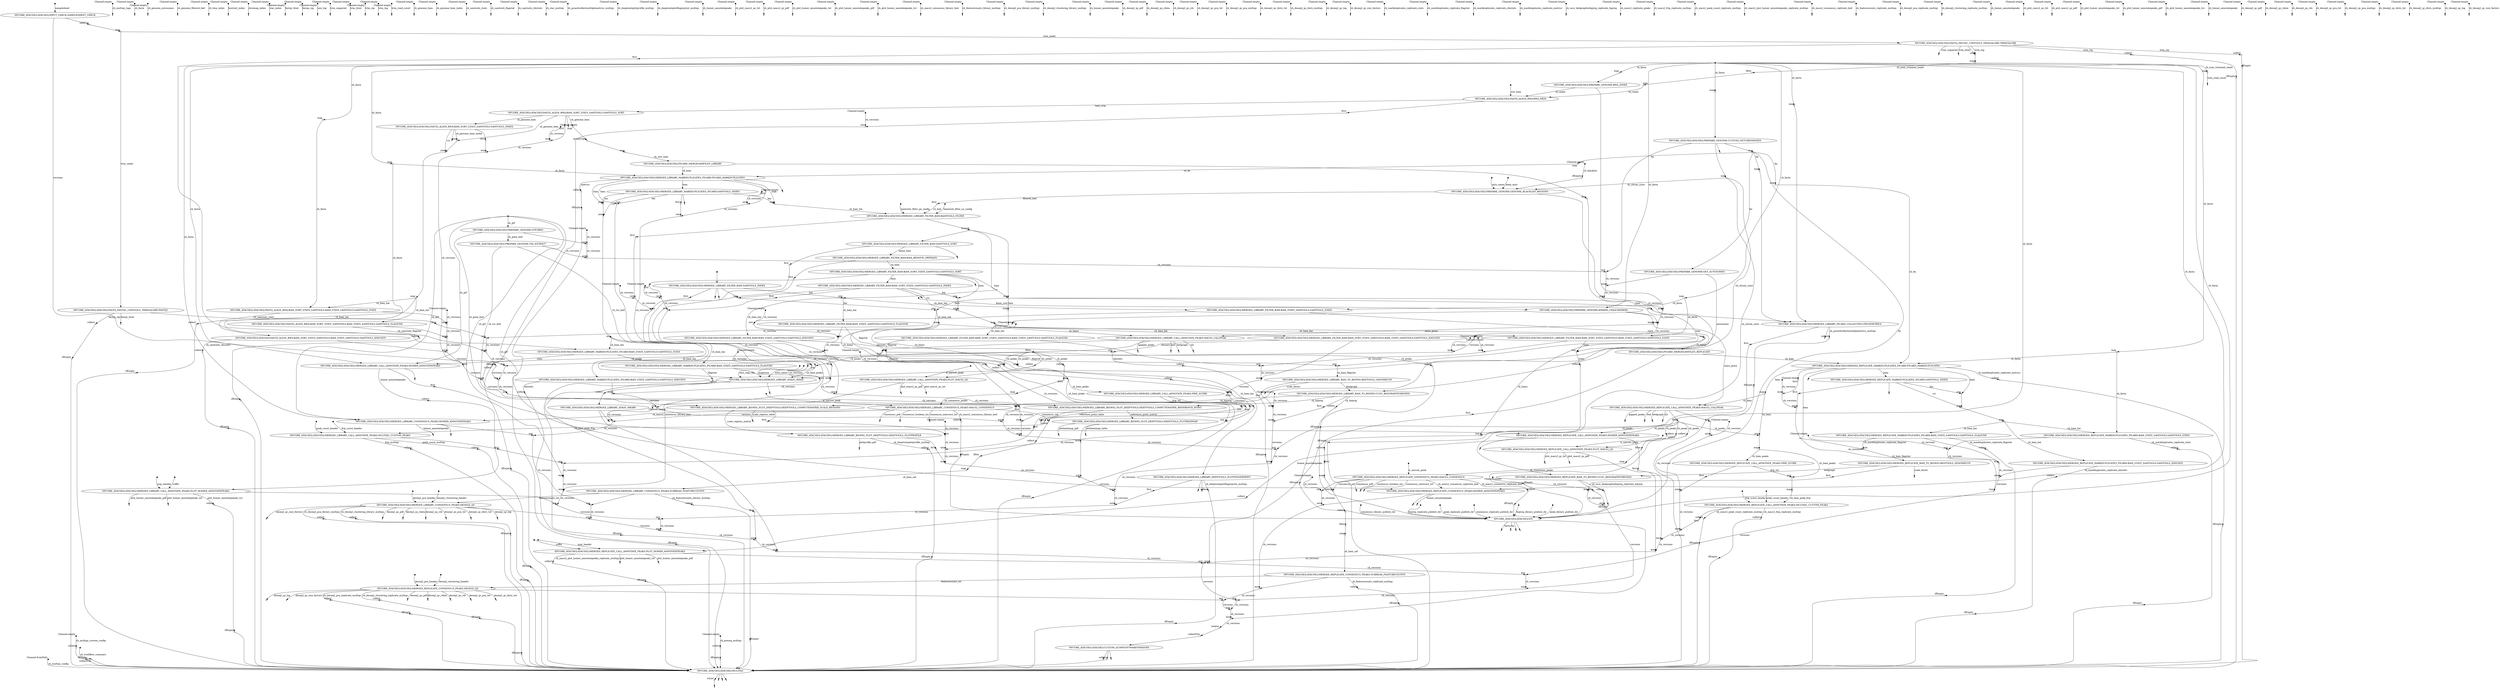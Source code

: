 digraph "dag" {
v0 [shape=point,label="",fixedsize=true,width=0.1,xlabel="Channel.fromPath"];
v670 [label="NFCORE_ATACSEQ:ATACSEQ:MULTIQC"];
v0 -> v670 [label="ch_multiqc_config"];

v1 [shape=point,label="",fixedsize=true,width=0.1,xlabel="Channel.empty"];
v599 [shape=circle,label="",fixedsize=true,width=0.1,xlabel="collect"];
v1 -> v599 [label="ch_multiqc_custom_config"];

v2 [shape=point,label="",fixedsize=true,width=0.1,xlabel="Channel.empty"];
v3 [shape=point];
v2 -> v3 [label="ch_multiqc_logo"];

v4 [shape=point,label="",fixedsize=true,width=0.1,xlabel="Channel.empty"];
v49 [shape=circle,label="",fixedsize=true,width=0.1,xlabel="mix"];
v4 -> v49 [label="ch_versions"];

v5 [shape=point,label="",fixedsize=true,width=0.1,xlabel="Channel.empty"];
v11 [shape=circle,label="",fixedsize=true,width=0.1,xlabel="mix"];
v5 -> v11 [label="ch_versions"];

v6 [shape=point,label="",fixedsize=true,width=0.1,xlabel="Channel.empty"];
v7 [shape=point];
v6 -> v7 [label="ch_fasta"];

v8 [shape=point,label="",fixedsize=true,width=0.1,xlabel="Channel.empty"];
v27 [shape=circle,label="",fixedsize=true,width=0.1,xlabel="ifEmpty"];
v8 -> v27 [label="ch_blacklist"];

v9 [shape=point,label="",fixedsize=true,width=0.1];
v10 [label="NFCORE_ATACSEQ:ATACSEQ:PREPARE_GENOME:GTF2BED"];
v9 -> v10 [label="ch_gtf"];

v10 [label="NFCORE_ATACSEQ:ATACSEQ:PREPARE_GENOME:GTF2BED"];
v12 [label="NFCORE_ATACSEQ:ATACSEQ:PREPARE_GENOME:TSS_EXTRACT"];
v10 -> v12 [label="ch_gene_bed"];

v10 [label="NFCORE_ATACSEQ:ATACSEQ:PREPARE_GENOME:GTF2BED"];
v11 [shape=circle,label="",fixedsize=true,width=0.1,xlabel="mix"];
v10 -> v11;

v11 [shape=circle,label="",fixedsize=true,width=0.1,xlabel="mix"];
v13 [shape=circle,label="",fixedsize=true,width=0.1,xlabel="mix"];
v11 -> v13 [label="ch_versions"];

v12 [label="NFCORE_ATACSEQ:ATACSEQ:PREPARE_GENOME:TSS_EXTRACT"];
v246 [label="NFCORE_ATACSEQ:ATACSEQ:MERGED_LIBRARY_BIGWIG_PLOT_DEEPTOOLS:DEEPTOOLS_COMPUTEMATRIX_REFERENCE_POINT"];
v12 -> v246 [label="ch_tss_bed"];

v12 [label="NFCORE_ATACSEQ:ATACSEQ:PREPARE_GENOME:TSS_EXTRACT"];
v13 [shape=circle,label="",fixedsize=true,width=0.1,xlabel="mix"];
v12 -> v13;

v13 [shape=circle,label="",fixedsize=true,width=0.1,xlabel="mix"];
v20 [shape=circle,label="",fixedsize=true,width=0.1,xlabel="mix"];
v13 -> v20 [label="ch_versions"];

v14 [shape=point,label="",fixedsize=true,width=0.1];
v15 [shape=circle,label="",fixedsize=true,width=0.1,xlabel="map"];
v14 -> v15 [label="ch_fasta"];

v15 [shape=circle,label="",fixedsize=true,width=0.1,xlabel="map"];
v16 [label="NFCORE_ATACSEQ:ATACSEQ:PREPARE_GENOME:CUSTOM_GETCHROMSIZES"];
v15 -> v16;

v16 [label="NFCORE_ATACSEQ:ATACSEQ:PREPARE_GENOME:CUSTOM_GETCHROMSIZES"];
v18 [shape=circle,label="",fixedsize=true,width=0.1,xlabel="map"];
v16 -> v18;

v16 [label="NFCORE_ATACSEQ:ATACSEQ:PREPARE_GENOME:CUSTOM_GETCHROMSIZES"];
v19 [shape=circle,label="",fixedsize=true,width=0.1,xlabel="map"];
v16 -> v19;

v16 [label="NFCORE_ATACSEQ:ATACSEQ:PREPARE_GENOME:CUSTOM_GETCHROMSIZES"];
v17 [shape=point];
v16 -> v17;

v16 [label="NFCORE_ATACSEQ:ATACSEQ:PREPARE_GENOME:CUSTOM_GETCHROMSIZES"];
v20 [shape=circle,label="",fixedsize=true,width=0.1,xlabel="mix"];
v16 -> v20;

v18 [shape=circle,label="",fixedsize=true,width=0.1,xlabel="map"];
v30 [label="NFCORE_ATACSEQ:ATACSEQ:PREPARE_GENOME:GENOME_BLACKLIST_REGIONS"];
v18 -> v30 [label="ch_chrom_sizes"];

v19 [shape=circle,label="",fixedsize=true,width=0.1,xlabel="map"];
v23 [label="NFCORE_ATACSEQ:ATACSEQ:PREPARE_GENOME:GET_AUTOSOMES"];
v19 -> v23 [label="fai"];

v20 [shape=circle,label="",fixedsize=true,width=0.1,xlabel="mix"];
v24 [shape=circle,label="",fixedsize=true,width=0.1,xlabel="mix"];
v20 -> v24 [label="ch_versions"];

v21 [shape=point,label="",fixedsize=true,width=0.1,xlabel="Channel.empty"];
v22 [shape=point];
v21 -> v22 [label="ch_genome_autosomes"];

v23 [label="NFCORE_ATACSEQ:ATACSEQ:PREPARE_GENOME:GET_AUTOSOMES"];
v389 [label="NFCORE_ATACSEQ:ATACSEQ:MERGED_LIBRARY_ATAQV_ATAQV"];
v23 -> v389 [label="autosomes"];

v23 [label="NFCORE_ATACSEQ:ATACSEQ:PREPARE_GENOME:GET_AUTOSOMES"];
v24 [shape=circle,label="",fixedsize=true,width=0.1,xlabel="mix"];
v23 -> v24;

v24 [shape=circle,label="",fixedsize=true,width=0.1,xlabel="mix"];
v31 [shape=circle,label="",fixedsize=true,width=0.1,xlabel="mix"];
v24 -> v31 [label="ch_versions"];

v25 [shape=point,label="",fixedsize=true,width=0.1,xlabel="Channel.empty"];
v26 [shape=point];
v25 -> v26 [label="ch_genome_filtered_bed"];

v27 [shape=circle,label="",fixedsize=true,width=0.1,xlabel="ifEmpty"];
v30 [label="NFCORE_ATACSEQ:ATACSEQ:PREPARE_GENOME:GENOME_BLACKLIST_REGIONS"];
v27 -> v30;

v28 [shape=point,label="",fixedsize=true,width=0.1];
v30 [label="NFCORE_ATACSEQ:ATACSEQ:PREPARE_GENOME:GENOME_BLACKLIST_REGIONS"];
v28 -> v30 [label="mito_name"];

v29 [shape=point,label="",fixedsize=true,width=0.1];
v30 [label="NFCORE_ATACSEQ:ATACSEQ:PREPARE_GENOME:GENOME_BLACKLIST_REGIONS"];
v29 -> v30 [label="keep_mito"];

v30 [label="NFCORE_ATACSEQ:ATACSEQ:PREPARE_GENOME:GENOME_BLACKLIST_REGIONS"];
v159 [shape=circle,label="",fixedsize=true,width=0.1,xlabel="first"];
v30 -> v159 [label="filtered_bed"];

v30 [label="NFCORE_ATACSEQ:ATACSEQ:PREPARE_GENOME:GENOME_BLACKLIST_REGIONS"];
v31 [shape=circle,label="",fixedsize=true,width=0.1,xlabel="mix"];
v30 -> v31;

v31 [shape=circle,label="",fixedsize=true,width=0.1,xlabel="mix"];
v36 [shape=circle,label="",fixedsize=true,width=0.1,xlabel="mix"];
v31 -> v36 [label="ch_versions"];

v32 [shape=point,label="",fixedsize=true,width=0.1,xlabel="Channel.empty"];
v33 [shape=point];
v32 -> v33 [label="ch_bwa_index"];

v14 [shape=point,label="",fixedsize=true,width=0.1];
v34 [shape=circle,label="",fixedsize=true,width=0.1,xlabel="map"];
v14 -> v34 [label="ch_fasta"];

v34 [shape=circle,label="",fixedsize=true,width=0.1,xlabel="map"];
v35 [label="NFCORE_ATACSEQ:ATACSEQ:PREPARE_GENOME:BWA_INDEX"];
v34 -> v35;

v35 [label="NFCORE_ATACSEQ:ATACSEQ:PREPARE_GENOME:BWA_INDEX"];
v102 [label="NFCORE_ATACSEQ:ATACSEQ:FASTQ_ALIGN_BWA:BWA_MEM"];
v35 -> v102 [label="ch_index"];

v35 [label="NFCORE_ATACSEQ:ATACSEQ:PREPARE_GENOME:BWA_INDEX"];
v36 [shape=circle,label="",fixedsize=true,width=0.1,xlabel="mix"];
v35 -> v36;

v36 [shape=circle,label="",fixedsize=true,width=0.1,xlabel="mix"];
v47 [shape=circle,label="",fixedsize=true,width=0.1,xlabel="mix"];
v36 -> v47 [label="ch_versions"];

v37 [shape=point,label="",fixedsize=true,width=0.1,xlabel="Channel.empty"];
v38 [shape=point];
v37 -> v38 [label="bowtie2_index"];

v39 [shape=point,label="",fixedsize=true,width=0.1,xlabel="Channel.empty"];
v40 [shape=point];
v39 -> v40 [label="chromap_index"];

v41 [shape=point,label="",fixedsize=true,width=0.1,xlabel="Channel.empty"];
v42 [shape=point];
v41 -> v42 [label="star_index"];

v14 [shape=point,label="",fixedsize=true,width=0.1];
v44 [label="NFCORE_ATACSEQ:ATACSEQ:PREPARE_GENOME:KHMER_UNIQUEKMERS"];
v14 -> v44 [label="ch_fasta"];

v43 [shape=point,label="",fixedsize=true,width=0.1];
v44 [label="NFCORE_ATACSEQ:ATACSEQ:PREPARE_GENOME:KHMER_UNIQUEKMERS"];
v43 -> v44 [label="kmer_size"];

v44 [label="NFCORE_ATACSEQ:ATACSEQ:PREPARE_GENOME:KHMER_UNIQUEKMERS"];
v45 [shape=point];
v44 -> v45;

v44 [label="NFCORE_ATACSEQ:ATACSEQ:PREPARE_GENOME:KHMER_UNIQUEKMERS"];
v46 [shape=circle,label="",fixedsize=true,width=0.1,xlabel="map"];
v44 -> v46;

v44 [label="NFCORE_ATACSEQ:ATACSEQ:PREPARE_GENOME:KHMER_UNIQUEKMERS"];
v47 [shape=circle,label="",fixedsize=true,width=0.1,xlabel="mix"];
v44 -> v47;

v46 [shape=circle,label="",fixedsize=true,width=0.1,xlabel="map"];
v270 [label="NFCORE_ATACSEQ:ATACSEQ:MERGED_LIBRARY_CALL_ANNOTATE_PEAKS:MACS2_CALLPEAK"];
v46 -> v270 [label="macs_gsize"];

v47 [shape=circle,label="",fixedsize=true,width=0.1,xlabel="mix"];
v48 [shape=circle,label="",fixedsize=true,width=0.1,xlabel="ifEmpty"];
v47 -> v48 [label="ch_versions"];

v48 [shape=circle,label="",fixedsize=true,width=0.1,xlabel="ifEmpty"];
v49 [shape=circle,label="",fixedsize=true,width=0.1,xlabel="mix"];
v48 -> v49 [label="versions"];

v49 [shape=circle,label="",fixedsize=true,width=0.1,xlabel="mix"];
v54 [shape=circle,label="",fixedsize=true,width=0.1,xlabel="mix"];
v49 -> v54 [label="ch_versions"];

v50 [shape=point,label="",fixedsize=true,width=0.1];
v51 [label="NFCORE_ATACSEQ:ATACSEQ:INPUT_CHECK:SAMPLESHEET_CHECK"];
v50 -> v51 [label="samplesheet"];

v51 [label="NFCORE_ATACSEQ:ATACSEQ:INPUT_CHECK:SAMPLESHEET_CHECK"];
v52 [shape=circle,label="",fixedsize=true,width=0.1,xlabel="splitCsv"];
v51 -> v52;

v51 [label="NFCORE_ATACSEQ:ATACSEQ:INPUT_CHECK:SAMPLESHEET_CHECK"];
v54 [shape=circle,label="",fixedsize=true,width=0.1,xlabel="mix"];
v51 -> v54 [label="versions"];

v52 [shape=circle,label="",fixedsize=true,width=0.1,xlabel="splitCsv"];
v53 [shape=circle,label="",fixedsize=true,width=0.1,xlabel="map"];
v52 -> v53;

v53 [shape=circle,label="",fixedsize=true,width=0.1,xlabel="map"];
v60 [label="NFCORE_ATACSEQ:ATACSEQ:FASTQ_FASTQC_UMITOOLS_TRIMGALORE:FASTQC"];
v53 -> v60 [label="trim_reads"];

v54 [shape=circle,label="",fixedsize=true,width=0.1,xlabel="mix"];
v88 [shape=circle,label="",fixedsize=true,width=0.1,xlabel="mix"];
v54 -> v88 [label="ch_versions"];

v55 [shape=point,label="",fixedsize=true,width=0.1,xlabel="Channel.empty"];
v63 [shape=circle,label="",fixedsize=true,width=0.1,xlabel="mix"];
v55 -> v63 [label="ch_versions"];

v56 [shape=point,label="",fixedsize=true,width=0.1,xlabel="Channel.empty"];
v57 [shape=point];
v56 -> v57 [label="fastqc_html"];

v58 [shape=point,label="",fixedsize=true,width=0.1,xlabel="Channel.empty"];
v59 [shape=point];
v58 -> v59 [label="fastqc_zip"];

v60 [label="NFCORE_ATACSEQ:ATACSEQ:FASTQ_FASTQC_UMITOOLS_TRIMGALORE:FASTQC"];
v61 [shape=point];
v60 -> v61 [label="fastqc_html"];

v60 [label="NFCORE_ATACSEQ:ATACSEQ:FASTQ_FASTQC_UMITOOLS_TRIMGALORE:FASTQC"];
v604 [shape=circle,label="",fixedsize=true,width=0.1,xlabel="collect"];
v60 -> v604 [label="fastqc_zip"];

v60 [label="NFCORE_ATACSEQ:ATACSEQ:FASTQ_FASTQC_UMITOOLS_TRIMGALORE:FASTQC"];
v62 [shape=circle,label="",fixedsize=true,width=0.1,xlabel="first"];
v60 -> v62;

v62 [shape=circle,label="",fixedsize=true,width=0.1,xlabel="first"];
v63 [shape=circle,label="",fixedsize=true,width=0.1,xlabel="mix"];
v62 -> v63;

v63 [shape=circle,label="",fixedsize=true,width=0.1,xlabel="mix"];
v80 [shape=circle,label="",fixedsize=true,width=0.1,xlabel="mix"];
v63 -> v80 [label="ch_versions"];

v64 [shape=point,label="",fixedsize=true,width=0.1,xlabel="Channel.empty"];
v65 [shape=point];
v64 -> v65 [label="umi_log"];

v66 [shape=point,label="",fixedsize=true,width=0.1,xlabel="Channel.empty"];
v67 [shape=point];
v66 -> v67 [label="trim_unpaired"];

v68 [shape=point,label="",fixedsize=true,width=0.1,xlabel="Channel.empty"];
v69 [shape=point];
v68 -> v69 [label="trim_html"];

v70 [shape=point,label="",fixedsize=true,width=0.1,xlabel="Channel.empty"];
v71 [shape=point];
v70 -> v71 [label="trim_zip"];

v72 [shape=point,label="",fixedsize=true,width=0.1,xlabel="Channel.empty"];
v73 [shape=point];
v72 -> v73 [label="trim_log"];

v74 [shape=point,label="",fixedsize=true,width=0.1,xlabel="Channel.empty"];
v75 [shape=point];
v74 -> v75 [label="trim_read_count"];

v53 [shape=circle,label="",fixedsize=true,width=0.1,xlabel="map"];
v76 [label="NFCORE_ATACSEQ:ATACSEQ:FASTQ_FASTQC_UMITOOLS_TRIMGALORE:TRIMGALORE"];
v53 -> v76 [label="trim_reads"];

v76 [label="NFCORE_ATACSEQ:ATACSEQ:FASTQ_FASTQC_UMITOOLS_TRIMGALORE:TRIMGALORE"];
v81 [shape=circle,label="",fixedsize=true,width=0.1,xlabel="join"];
v76 -> v81;

v76 [label="NFCORE_ATACSEQ:ATACSEQ:FASTQ_FASTQC_UMITOOLS_TRIMGALORE:TRIMGALORE"];
v81 [shape=circle,label="",fixedsize=true,width=0.1,xlabel="join"];
v76 -> v81 [label="trim_log"];

v76 [label="NFCORE_ATACSEQ:ATACSEQ:FASTQ_FASTQC_UMITOOLS_TRIMGALORE:TRIMGALORE"];
v78 [shape=point];
v76 -> v78 [label="trim_unpaired"];

v76 [label="NFCORE_ATACSEQ:ATACSEQ:FASTQ_FASTQC_UMITOOLS_TRIMGALORE:TRIMGALORE"];
v77 [shape=point];
v76 -> v77 [label="trim_html"];

v76 [label="NFCORE_ATACSEQ:ATACSEQ:FASTQ_FASTQC_UMITOOLS_TRIMGALORE:TRIMGALORE"];
v606 [shape=circle,label="",fixedsize=true,width=0.1,xlabel="collect"];
v76 -> v606 [label="trim_zip"];

v76 [label="NFCORE_ATACSEQ:ATACSEQ:FASTQ_FASTQC_UMITOOLS_TRIMGALORE:TRIMGALORE"];
v79 [shape=circle,label="",fixedsize=true,width=0.1,xlabel="first"];
v76 -> v79;

v79 [shape=circle,label="",fixedsize=true,width=0.1,xlabel="first"];
v80 [shape=circle,label="",fixedsize=true,width=0.1,xlabel="mix"];
v79 -> v80;

v80 [shape=circle,label="",fixedsize=true,width=0.1,xlabel="mix"];
v87 [shape=circle,label="",fixedsize=true,width=0.1,xlabel="ifEmpty"];
v80 -> v87 [label="ch_versions"];

v81 [shape=circle,label="",fixedsize=true,width=0.1,xlabel="join"];
v82 [shape=circle,label="",fixedsize=true,width=0.1,xlabel="map"];
v81 -> v82;

v82 [shape=circle,label="",fixedsize=true,width=0.1,xlabel="map"];
v83 [shape=circle,label="",fixedsize=true,width=0.1,xlabel="filter"];
v82 -> v83 [label="ch_num_trimmed_reads"];

v83 [shape=circle,label="",fixedsize=true,width=0.1,xlabel="filter"];
v84 [shape=circle,label="",fixedsize=true,width=0.1,xlabel="map"];
v83 -> v84;

v84 [shape=circle,label="",fixedsize=true,width=0.1,xlabel="map"];
v102 [label="NFCORE_ATACSEQ:ATACSEQ:FASTQ_ALIGN_BWA:BWA_MEM"];
v84 -> v102 [label="ch_reads"];

v82 [shape=circle,label="",fixedsize=true,width=0.1,xlabel="map"];
v85 [shape=circle,label="",fixedsize=true,width=0.1,xlabel="map"];
v82 -> v85 [label="ch_num_trimmed_reads"];

v85 [shape=circle,label="",fixedsize=true,width=0.1,xlabel="map"];
v86 [shape=point];
v85 -> v86 [label="trim_read_count"];

v87 [shape=circle,label="",fixedsize=true,width=0.1,xlabel="ifEmpty"];
v88 [shape=circle,label="",fixedsize=true,width=0.1,xlabel="mix"];
v87 -> v88 [label="versions"];

v88 [shape=circle,label="",fixedsize=true,width=0.1,xlabel="mix"];
v126 [shape=circle,label="",fixedsize=true,width=0.1,xlabel="mix"];
v88 -> v126 [label="ch_versions"];

v89 [shape=point,label="",fixedsize=true,width=0.1,xlabel="Channel.empty"];
v90 [shape=point];
v89 -> v90 [label="ch_genome_bam"];

v91 [shape=point,label="",fixedsize=true,width=0.1,xlabel="Channel.empty"];
v92 [shape=point];
v91 -> v92 [label="ch_genome_bam_index"];

v93 [shape=point,label="",fixedsize=true,width=0.1,xlabel="Channel.empty"];
v94 [shape=point];
v93 -> v94 [label="ch_samtools_stats"];

v95 [shape=point,label="",fixedsize=true,width=0.1,xlabel="Channel.empty"];
v96 [shape=point];
v95 -> v96 [label="ch_samtools_flagstat"];

v97 [shape=point,label="",fixedsize=true,width=0.1,xlabel="Channel.empty"];
v98 [shape=point];
v97 -> v98 [label="ch_samtools_idxstats"];

v14 [shape=point,label="",fixedsize=true,width=0.1];
v99 [shape=circle,label="",fixedsize=true,width=0.1,xlabel="map"];
v14 -> v99 [label="ch_fasta"];

v99 [shape=circle,label="",fixedsize=true,width=0.1,xlabel="map"];
v118 [label="NFCORE_ATACSEQ:ATACSEQ:FASTQ_ALIGN_BWA:BAM_SORT_STATS_SAMTOOLS:BAM_STATS_SAMTOOLS:SAMTOOLS_STATS"];
v99 -> v118 [label="ch_fasta"];

v100 [shape=point,label="",fixedsize=true,width=0.1,xlabel="Channel.empty"];
v104 [shape=circle,label="",fixedsize=true,width=0.1,xlabel="mix"];
v100 -> v104 [label="ch_versions"];

v101 [shape=point,label="",fixedsize=true,width=0.1];
v102 [label="NFCORE_ATACSEQ:ATACSEQ:FASTQ_ALIGN_BWA:BWA_MEM"];
v101 -> v102 [label="sort_bam"];

v102 [label="NFCORE_ATACSEQ:ATACSEQ:FASTQ_ALIGN_BWA:BWA_MEM"];
v106 [label="NFCORE_ATACSEQ:ATACSEQ:FASTQ_ALIGN_BWA:BAM_SORT_STATS_SAMTOOLS:SAMTOOLS_SORT"];
v102 -> v106 [label="bam_orig"];

v102 [label="NFCORE_ATACSEQ:ATACSEQ:FASTQ_ALIGN_BWA:BWA_MEM"];
v103 [shape=circle,label="",fixedsize=true,width=0.1,xlabel="first"];
v102 -> v103;

v103 [shape=circle,label="",fixedsize=true,width=0.1,xlabel="first"];
v104 [shape=circle,label="",fixedsize=true,width=0.1,xlabel="mix"];
v103 -> v104;

v104 [shape=circle,label="",fixedsize=true,width=0.1,xlabel="mix"];
v125 [shape=circle,label="",fixedsize=true,width=0.1,xlabel="mix"];
v104 -> v125 [label="ch_versions"];

v105 [shape=point,label="",fixedsize=true,width=0.1,xlabel="Channel.empty"];
v109 [shape=circle,label="",fixedsize=true,width=0.1,xlabel="mix"];
v105 -> v109 [label="ch_versions"];

v106 [label="NFCORE_ATACSEQ:ATACSEQ:FASTQ_ALIGN_BWA:BAM_SORT_STATS_SAMTOOLS:SAMTOOLS_SORT"];
v110 [label="NFCORE_ATACSEQ:ATACSEQ:FASTQ_ALIGN_BWA:BAM_SORT_STATS_SAMTOOLS:SAMTOOLS_INDEX"];
v106 -> v110 [label="ch_genome_bam"];

v106 [label="NFCORE_ATACSEQ:ATACSEQ:FASTQ_ALIGN_BWA:BAM_SORT_STATS_SAMTOOLS:SAMTOOLS_SORT"];
v107 [shape=point];
v106 -> v107;

v106 [label="NFCORE_ATACSEQ:ATACSEQ:FASTQ_ALIGN_BWA:BAM_SORT_STATS_SAMTOOLS:SAMTOOLS_SORT"];
v108 [shape=circle,label="",fixedsize=true,width=0.1,xlabel="first"];
v106 -> v108;

v108 [shape=circle,label="",fixedsize=true,width=0.1,xlabel="first"];
v109 [shape=circle,label="",fixedsize=true,width=0.1,xlabel="mix"];
v108 -> v109;

v109 [shape=circle,label="",fixedsize=true,width=0.1,xlabel="mix"];
v113 [shape=circle,label="",fixedsize=true,width=0.1,xlabel="mix"];
v109 -> v113 [label="ch_versions"];

v110 [label="NFCORE_ATACSEQ:ATACSEQ:FASTQ_ALIGN_BWA:BAM_SORT_STATS_SAMTOOLS:SAMTOOLS_INDEX"];
v114 [shape=circle,label="",fixedsize=true,width=0.1,xlabel="join"];
v110 -> v114 [label="ch_genome_bam_index"];

v110 [label="NFCORE_ATACSEQ:ATACSEQ:FASTQ_ALIGN_BWA:BAM_SORT_STATS_SAMTOOLS:SAMTOOLS_INDEX"];
v115 [shape=circle,label="",fixedsize=true,width=0.1,xlabel="join"];
v110 -> v115 [label="csi"];

v110 [label="NFCORE_ATACSEQ:ATACSEQ:FASTQ_ALIGN_BWA:BAM_SORT_STATS_SAMTOOLS:SAMTOOLS_INDEX"];
v111 [shape=point];
v110 -> v111;

v110 [label="NFCORE_ATACSEQ:ATACSEQ:FASTQ_ALIGN_BWA:BAM_SORT_STATS_SAMTOOLS:SAMTOOLS_INDEX"];
v112 [shape=circle,label="",fixedsize=true,width=0.1,xlabel="first"];
v110 -> v112;

v112 [shape=circle,label="",fixedsize=true,width=0.1,xlabel="first"];
v113 [shape=circle,label="",fixedsize=true,width=0.1,xlabel="mix"];
v112 -> v113;

v113 [shape=circle,label="",fixedsize=true,width=0.1,xlabel="mix"];
v124 [shape=circle,label="",fixedsize=true,width=0.1,xlabel="mix"];
v113 -> v124 [label="ch_versions"];

v106 [label="NFCORE_ATACSEQ:ATACSEQ:FASTQ_ALIGN_BWA:BAM_SORT_STATS_SAMTOOLS:SAMTOOLS_SORT"];
v114 [shape=circle,label="",fixedsize=true,width=0.1,xlabel="join"];
v106 -> v114 [label="ch_genome_bam"];

v114 [shape=circle,label="",fixedsize=true,width=0.1,xlabel="join"];
v115 [shape=circle,label="",fixedsize=true,width=0.1,xlabel="join"];
v114 -> v115;

v115 [shape=circle,label="",fixedsize=true,width=0.1,xlabel="join"];
v116 [shape=circle,label="",fixedsize=true,width=0.1,xlabel="map"];
v115 -> v116;

v116 [shape=circle,label="",fixedsize=true,width=0.1,xlabel="map"];
v118 [label="NFCORE_ATACSEQ:ATACSEQ:FASTQ_ALIGN_BWA:BAM_SORT_STATS_SAMTOOLS:BAM_STATS_SAMTOOLS:SAMTOOLS_STATS"];
v116 -> v118 [label="ch_bam_bai"];

v117 [shape=point,label="",fixedsize=true,width=0.1,xlabel="Channel.empty"];
v119 [shape=circle,label="",fixedsize=true,width=0.1,xlabel="mix"];
v117 -> v119 [label="ch_versions"];

v118 [label="NFCORE_ATACSEQ:ATACSEQ:FASTQ_ALIGN_BWA:BAM_SORT_STATS_SAMTOOLS:BAM_STATS_SAMTOOLS:SAMTOOLS_STATS"];
v610 [shape=circle,label="",fixedsize=true,width=0.1,xlabel="collect"];
v118 -> v610 [label="ch_samtools_stats"];

v118 [label="NFCORE_ATACSEQ:ATACSEQ:FASTQ_ALIGN_BWA:BAM_SORT_STATS_SAMTOOLS:BAM_STATS_SAMTOOLS:SAMTOOLS_STATS"];
v119 [shape=circle,label="",fixedsize=true,width=0.1,xlabel="mix"];
v118 -> v119;

v119 [shape=circle,label="",fixedsize=true,width=0.1,xlabel="mix"];
v121 [shape=circle,label="",fixedsize=true,width=0.1,xlabel="mix"];
v119 -> v121 [label="ch_versions"];

v116 [shape=circle,label="",fixedsize=true,width=0.1,xlabel="map"];
v120 [label="NFCORE_ATACSEQ:ATACSEQ:FASTQ_ALIGN_BWA:BAM_SORT_STATS_SAMTOOLS:BAM_STATS_SAMTOOLS:SAMTOOLS_FLAGSTAT"];
v116 -> v120 [label="ch_bam_bai"];

v120 [label="NFCORE_ATACSEQ:ATACSEQ:FASTQ_ALIGN_BWA:BAM_SORT_STATS_SAMTOOLS:BAM_STATS_SAMTOOLS:SAMTOOLS_FLAGSTAT"];
v612 [shape=circle,label="",fixedsize=true,width=0.1,xlabel="collect"];
v120 -> v612 [label="ch_samtools_flagstat"];

v120 [label="NFCORE_ATACSEQ:ATACSEQ:FASTQ_ALIGN_BWA:BAM_SORT_STATS_SAMTOOLS:BAM_STATS_SAMTOOLS:SAMTOOLS_FLAGSTAT"];
v121 [shape=circle,label="",fixedsize=true,width=0.1,xlabel="mix"];
v120 -> v121;

v121 [shape=circle,label="",fixedsize=true,width=0.1,xlabel="mix"];
v123 [shape=circle,label="",fixedsize=true,width=0.1,xlabel="mix"];
v121 -> v123 [label="ch_versions"];

v116 [shape=circle,label="",fixedsize=true,width=0.1,xlabel="map"];
v122 [label="NFCORE_ATACSEQ:ATACSEQ:FASTQ_ALIGN_BWA:BAM_SORT_STATS_SAMTOOLS:BAM_STATS_SAMTOOLS:SAMTOOLS_IDXSTATS"];
v116 -> v122 [label="ch_bam_bai"];

v122 [label="NFCORE_ATACSEQ:ATACSEQ:FASTQ_ALIGN_BWA:BAM_SORT_STATS_SAMTOOLS:BAM_STATS_SAMTOOLS:SAMTOOLS_IDXSTATS"];
v614 [shape=circle,label="",fixedsize=true,width=0.1,xlabel="collect"];
v122 -> v614 [label="ch_samtools_idxstats"];

v122 [label="NFCORE_ATACSEQ:ATACSEQ:FASTQ_ALIGN_BWA:BAM_SORT_STATS_SAMTOOLS:BAM_STATS_SAMTOOLS:SAMTOOLS_IDXSTATS"];
v123 [shape=circle,label="",fixedsize=true,width=0.1,xlabel="mix"];
v122 -> v123;

v123 [shape=circle,label="",fixedsize=true,width=0.1,xlabel="mix"];
v124 [shape=circle,label="",fixedsize=true,width=0.1,xlabel="mix"];
v123 -> v124 [label="versions"];

v124 [shape=circle,label="",fixedsize=true,width=0.1,xlabel="mix"];
v125 [shape=circle,label="",fixedsize=true,width=0.1,xlabel="mix"];
v124 -> v125 [label="versions"];

v125 [shape=circle,label="",fixedsize=true,width=0.1,xlabel="mix"];
v126 [shape=circle,label="",fixedsize=true,width=0.1,xlabel="mix"];
v125 -> v126 [label="versions"];

v126 [shape=circle,label="",fixedsize=true,width=0.1,xlabel="mix"];
v134 [shape=circle,label="",fixedsize=true,width=0.1,xlabel="mix"];
v126 -> v134 [label="ch_versions"];

v127 [shape=point,label="",fixedsize=true,width=0.1,xlabel="Channel.empty"];
v128 [shape=point];
v127 -> v128 [label="ch_star_multiqc"];

v106 [label="NFCORE_ATACSEQ:ATACSEQ:FASTQ_ALIGN_BWA:BAM_SORT_STATS_SAMTOOLS:SAMTOOLS_SORT"];
v129 [shape=circle,label="",fixedsize=true,width=0.1,xlabel="map"];
v106 -> v129 [label="ch_genome_bam"];

v129 [shape=circle,label="",fixedsize=true,width=0.1,xlabel="map"];
v130 [shape=circle,label="",fixedsize=true,width=0.1,xlabel="groupTuple"];
v129 -> v130;

v130 [shape=circle,label="",fixedsize=true,width=0.1,xlabel="groupTuple"];
v131 [shape=circle,label="",fixedsize=true,width=0.1,xlabel="map"];
v130 -> v131;

v131 [shape=circle,label="",fixedsize=true,width=0.1,xlabel="map"];
v132 [label="NFCORE_ATACSEQ:ATACSEQ:PICARD_MERGESAMFILES_LIBRARY"];
v131 -> v132 [label="ch_sort_bam"];

v132 [label="NFCORE_ATACSEQ:ATACSEQ:PICARD_MERGESAMFILES_LIBRARY"];
v138 [label="NFCORE_ATACSEQ:ATACSEQ:MERGED_LIBRARY_MARKDUPLICATES_PICARD:PICARD_MARKDUPLICATES"];
v132 -> v138 [label="ch_bam"];

v132 [label="NFCORE_ATACSEQ:ATACSEQ:PICARD_MERGESAMFILES_LIBRARY"];
v133 [shape=circle,label="",fixedsize=true,width=0.1,xlabel="first"];
v132 -> v133;

v133 [shape=circle,label="",fixedsize=true,width=0.1,xlabel="first"];
v134 [shape=circle,label="",fixedsize=true,width=0.1,xlabel="mix"];
v133 -> v134;

v134 [shape=circle,label="",fixedsize=true,width=0.1,xlabel="mix"];
v157 [shape=circle,label="",fixedsize=true,width=0.1,xlabel="mix"];
v134 -> v157 [label="ch_versions"];

v14 [shape=point,label="",fixedsize=true,width=0.1];
v135 [shape=circle,label="",fixedsize=true,width=0.1,xlabel="map"];
v14 -> v135 [label="ch_fasta"];

v135 [shape=circle,label="",fixedsize=true,width=0.1,xlabel="map"];
v138 [label="NFCORE_ATACSEQ:ATACSEQ:MERGED_LIBRARY_MARKDUPLICATES_PICARD:PICARD_MARKDUPLICATES"];
v135 -> v138 [label="ch_fasta"];

v19 [shape=circle,label="",fixedsize=true,width=0.1,xlabel="map"];
v136 [shape=circle,label="",fixedsize=true,width=0.1,xlabel="map"];
v19 -> v136 [label="fai"];

v136 [shape=circle,label="",fixedsize=true,width=0.1,xlabel="map"];
v138 [label="NFCORE_ATACSEQ:ATACSEQ:MERGED_LIBRARY_MARKDUPLICATES_PICARD:PICARD_MARKDUPLICATES"];
v136 -> v138 [label="ch_fai"];

v137 [shape=point,label="",fixedsize=true,width=0.1,xlabel="Channel.empty"];
v141 [shape=circle,label="",fixedsize=true,width=0.1,xlabel="mix"];
v137 -> v141 [label="ch_versions"];

v138 [label="NFCORE_ATACSEQ:ATACSEQ:MERGED_LIBRARY_MARKDUPLICATES_PICARD:PICARD_MARKDUPLICATES"];
v142 [label="NFCORE_ATACSEQ:ATACSEQ:MERGED_LIBRARY_MARKDUPLICATES_PICARD:SAMTOOLS_INDEX"];
v138 -> v142 [label="bam"];

v138 [label="NFCORE_ATACSEQ:ATACSEQ:MERGED_LIBRARY_MARKDUPLICATES_PICARD:PICARD_MARKDUPLICATES"];
v139 [shape=point];
v138 -> v139;

v138 [label="NFCORE_ATACSEQ:ATACSEQ:MERGED_LIBRARY_MARKDUPLICATES_PICARD:PICARD_MARKDUPLICATES"];
v622 [shape=circle,label="",fixedsize=true,width=0.1,xlabel="collect"];
v138 -> v622 [label="metrics"];

v138 [label="NFCORE_ATACSEQ:ATACSEQ:MERGED_LIBRARY_MARKDUPLICATES_PICARD:PICARD_MARKDUPLICATES"];
v140 [shape=circle,label="",fixedsize=true,width=0.1,xlabel="first"];
v138 -> v140;

v140 [shape=circle,label="",fixedsize=true,width=0.1,xlabel="first"];
v141 [shape=circle,label="",fixedsize=true,width=0.1,xlabel="mix"];
v140 -> v141;

v141 [shape=circle,label="",fixedsize=true,width=0.1,xlabel="mix"];
v145 [shape=circle,label="",fixedsize=true,width=0.1,xlabel="mix"];
v141 -> v145 [label="ch_versions"];

v142 [label="NFCORE_ATACSEQ:ATACSEQ:MERGED_LIBRARY_MARKDUPLICATES_PICARD:SAMTOOLS_INDEX"];
v146 [shape=circle,label="",fixedsize=true,width=0.1,xlabel="join"];
v142 -> v146 [label="bai"];

v142 [label="NFCORE_ATACSEQ:ATACSEQ:MERGED_LIBRARY_MARKDUPLICATES_PICARD:SAMTOOLS_INDEX"];
v147 [shape=circle,label="",fixedsize=true,width=0.1,xlabel="join"];
v142 -> v147 [label="csi"];

v142 [label="NFCORE_ATACSEQ:ATACSEQ:MERGED_LIBRARY_MARKDUPLICATES_PICARD:SAMTOOLS_INDEX"];
v143 [shape=point];
v142 -> v143;

v142 [label="NFCORE_ATACSEQ:ATACSEQ:MERGED_LIBRARY_MARKDUPLICATES_PICARD:SAMTOOLS_INDEX"];
v144 [shape=circle,label="",fixedsize=true,width=0.1,xlabel="first"];
v142 -> v144;

v144 [shape=circle,label="",fixedsize=true,width=0.1,xlabel="first"];
v145 [shape=circle,label="",fixedsize=true,width=0.1,xlabel="mix"];
v144 -> v145;

v145 [shape=circle,label="",fixedsize=true,width=0.1,xlabel="mix"];
v156 [shape=circle,label="",fixedsize=true,width=0.1,xlabel="mix"];
v145 -> v156 [label="ch_versions"];

v138 [label="NFCORE_ATACSEQ:ATACSEQ:MERGED_LIBRARY_MARKDUPLICATES_PICARD:PICARD_MARKDUPLICATES"];
v146 [shape=circle,label="",fixedsize=true,width=0.1,xlabel="join"];
v138 -> v146 [label="bam"];

v146 [shape=circle,label="",fixedsize=true,width=0.1,xlabel="join"];
v147 [shape=circle,label="",fixedsize=true,width=0.1,xlabel="join"];
v146 -> v147;

v147 [shape=circle,label="",fixedsize=true,width=0.1,xlabel="join"];
v148 [shape=circle,label="",fixedsize=true,width=0.1,xlabel="map"];
v147 -> v148;

v148 [shape=circle,label="",fixedsize=true,width=0.1,xlabel="map"];
v150 [label="NFCORE_ATACSEQ:ATACSEQ:MERGED_LIBRARY_MARKDUPLICATES_PICARD:BAM_STATS_SAMTOOLS:SAMTOOLS_STATS"];
v148 -> v150 [label="ch_bam_bai"];

v149 [shape=point,label="",fixedsize=true,width=0.1,xlabel="Channel.empty"];
v151 [shape=circle,label="",fixedsize=true,width=0.1,xlabel="mix"];
v149 -> v151 [label="ch_versions"];

v135 [shape=circle,label="",fixedsize=true,width=0.1,xlabel="map"];
v150 [label="NFCORE_ATACSEQ:ATACSEQ:MERGED_LIBRARY_MARKDUPLICATES_PICARD:BAM_STATS_SAMTOOLS:SAMTOOLS_STATS"];
v135 -> v150 [label="ch_fasta"];

v150 [label="NFCORE_ATACSEQ:ATACSEQ:MERGED_LIBRARY_MARKDUPLICATES_PICARD:BAM_STATS_SAMTOOLS:SAMTOOLS_STATS"];
v616 [shape=circle,label="",fixedsize=true,width=0.1,xlabel="collect"];
v150 -> v616 [label="stats"];

v150 [label="NFCORE_ATACSEQ:ATACSEQ:MERGED_LIBRARY_MARKDUPLICATES_PICARD:BAM_STATS_SAMTOOLS:SAMTOOLS_STATS"];
v151 [shape=circle,label="",fixedsize=true,width=0.1,xlabel="mix"];
v150 -> v151;

v151 [shape=circle,label="",fixedsize=true,width=0.1,xlabel="mix"];
v153 [shape=circle,label="",fixedsize=true,width=0.1,xlabel="mix"];
v151 -> v153 [label="ch_versions"];

v148 [shape=circle,label="",fixedsize=true,width=0.1,xlabel="map"];
v152 [label="NFCORE_ATACSEQ:ATACSEQ:MERGED_LIBRARY_MARKDUPLICATES_PICARD:BAM_STATS_SAMTOOLS:SAMTOOLS_FLAGSTAT"];
v148 -> v152 [label="ch_bam_bai"];

v152 [label="NFCORE_ATACSEQ:ATACSEQ:MERGED_LIBRARY_MARKDUPLICATES_PICARD:BAM_STATS_SAMTOOLS:SAMTOOLS_FLAGSTAT"];
v618 [shape=circle,label="",fixedsize=true,width=0.1,xlabel="collect"];
v152 -> v618 [label="flagstat"];

v152 [label="NFCORE_ATACSEQ:ATACSEQ:MERGED_LIBRARY_MARKDUPLICATES_PICARD:BAM_STATS_SAMTOOLS:SAMTOOLS_FLAGSTAT"];
v153 [shape=circle,label="",fixedsize=true,width=0.1,xlabel="mix"];
v152 -> v153;

v153 [shape=circle,label="",fixedsize=true,width=0.1,xlabel="mix"];
v155 [shape=circle,label="",fixedsize=true,width=0.1,xlabel="mix"];
v153 -> v155 [label="ch_versions"];

v148 [shape=circle,label="",fixedsize=true,width=0.1,xlabel="map"];
v154 [label="NFCORE_ATACSEQ:ATACSEQ:MERGED_LIBRARY_MARKDUPLICATES_PICARD:BAM_STATS_SAMTOOLS:SAMTOOLS_IDXSTATS"];
v148 -> v154 [label="ch_bam_bai"];

v154 [label="NFCORE_ATACSEQ:ATACSEQ:MERGED_LIBRARY_MARKDUPLICATES_PICARD:BAM_STATS_SAMTOOLS:SAMTOOLS_IDXSTATS"];
v620 [shape=circle,label="",fixedsize=true,width=0.1,xlabel="collect"];
v154 -> v620 [label="idxstats"];

v154 [label="NFCORE_ATACSEQ:ATACSEQ:MERGED_LIBRARY_MARKDUPLICATES_PICARD:BAM_STATS_SAMTOOLS:SAMTOOLS_IDXSTATS"];
v155 [shape=circle,label="",fixedsize=true,width=0.1,xlabel="mix"];
v154 -> v155;

v155 [shape=circle,label="",fixedsize=true,width=0.1,xlabel="mix"];
v156 [shape=circle,label="",fixedsize=true,width=0.1,xlabel="mix"];
v155 -> v156 [label="versions"];

v156 [shape=circle,label="",fixedsize=true,width=0.1,xlabel="mix"];
v157 [shape=circle,label="",fixedsize=true,width=0.1,xlabel="mix"];
v156 -> v157 [label="versions"];

v157 [shape=circle,label="",fixedsize=true,width=0.1,xlabel="mix"];
v218 [shape=circle,label="",fixedsize=true,width=0.1,xlabel="mix"];
v157 -> v218 [label="ch_versions"];

v142 [label="NFCORE_ATACSEQ:ATACSEQ:MERGED_LIBRARY_MARKDUPLICATES_PICARD:SAMTOOLS_INDEX"];
v158 [shape=circle,label="",fixedsize=true,width=0.1,xlabel="join"];
v142 -> v158 [label="bai"];

v138 [label="NFCORE_ATACSEQ:ATACSEQ:MERGED_LIBRARY_MARKDUPLICATES_PICARD:PICARD_MARKDUPLICATES"];
v158 [shape=circle,label="",fixedsize=true,width=0.1,xlabel="join"];
v138 -> v158 [label="bam"];

v158 [shape=circle,label="",fixedsize=true,width=0.1,xlabel="join"];
v164 [label="NFCORE_ATACSEQ:ATACSEQ:MERGED_LIBRARY_FILTER_BAM:BAMTOOLS_FILTER"];
v158 -> v164 [label="ch_bam_bai"];

v159 [shape=circle,label="",fixedsize=true,width=0.1,xlabel="first"];
v164 [label="NFCORE_ATACSEQ:ATACSEQ:MERGED_LIBRARY_FILTER_BAM:BAMTOOLS_FILTER"];
v159 -> v164 [label="ch_bed"];

v14 [shape=point,label="",fixedsize=true,width=0.1];
v160 [shape=circle,label="",fixedsize=true,width=0.1,xlabel="map"];
v14 -> v160 [label="ch_fasta"];

v160 [shape=circle,label="",fixedsize=true,width=0.1,xlabel="map"];
v176 [label="NFCORE_ATACSEQ:ATACSEQ:MERGED_LIBRARY_FILTER_BAM:BAM_STATS_SAMTOOLS:SAMTOOLS_STATS"];
v160 -> v176 [label="ch_fasta"];

v161 [shape=point,label="",fixedsize=true,width=0.1,xlabel="Channel.empty"];
v166 [shape=circle,label="",fixedsize=true,width=0.1,xlabel="mix"];
v161 -> v166 [label="ch_versions"];

v162 [shape=point,label="",fixedsize=true,width=0.1];
v164 [label="NFCORE_ATACSEQ:ATACSEQ:MERGED_LIBRARY_FILTER_BAM:BAMTOOLS_FILTER"];
v162 -> v164 [label="bamtools_filter_se_config"];

v163 [shape=point,label="",fixedsize=true,width=0.1];
v164 [label="NFCORE_ATACSEQ:ATACSEQ:MERGED_LIBRARY_FILTER_BAM:BAMTOOLS_FILTER"];
v163 -> v164 [label="bamtools_filter_pe_config"];

v164 [label="NFCORE_ATACSEQ:ATACSEQ:MERGED_LIBRARY_FILTER_BAM:BAMTOOLS_FILTER"];
v167 [shape=circle,label="",fixedsize=true,width=0.1,xlabel="branch"];
v164 -> v167;

v164 [label="NFCORE_ATACSEQ:ATACSEQ:MERGED_LIBRARY_FILTER_BAM:BAMTOOLS_FILTER"];
v165 [shape=circle,label="",fixedsize=true,width=0.1,xlabel="first"];
v164 -> v165;

v165 [shape=circle,label="",fixedsize=true,width=0.1,xlabel="first"];
v166 [shape=circle,label="",fixedsize=true,width=0.1,xlabel="mix"];
v165 -> v166;

v166 [shape=circle,label="",fixedsize=true,width=0.1,xlabel="mix"];
v173 [shape=circle,label="",fixedsize=true,width=0.1,xlabel="mix"];
v166 -> v173 [label="ch_versions"];

v167 [shape=circle,label="",fixedsize=true,width=0.1,xlabel="branch"];
v174 [shape=circle,label="",fixedsize=true,width=0.1,xlabel="join"];
v167 -> v174;

v167 [shape=circle,label="",fixedsize=true,width=0.1,xlabel="branch"];
v184 [label="NFCORE_ATACSEQ:ATACSEQ:MERGED_LIBRARY_FILTER_BAM:SAMTOOLS_SORT"];
v167 -> v184;

v168 [shape=point,label="",fixedsize=true,width=0.1];
v169 [label="NFCORE_ATACSEQ:ATACSEQ:MERGED_LIBRARY_FILTER_BAM:SAMTOOLS_INDEX"];
v168 -> v169;

v169 [label="NFCORE_ATACSEQ:ATACSEQ:MERGED_LIBRARY_FILTER_BAM:SAMTOOLS_INDEX"];
v174 [shape=circle,label="",fixedsize=true,width=0.1,xlabel="join"];
v169 -> v174;

v169 [label="NFCORE_ATACSEQ:ATACSEQ:MERGED_LIBRARY_FILTER_BAM:SAMTOOLS_INDEX"];
v171 [shape=point];
v169 -> v171;

v169 [label="NFCORE_ATACSEQ:ATACSEQ:MERGED_LIBRARY_FILTER_BAM:SAMTOOLS_INDEX"];
v170 [shape=point];
v169 -> v170;

v169 [label="NFCORE_ATACSEQ:ATACSEQ:MERGED_LIBRARY_FILTER_BAM:SAMTOOLS_INDEX"];
v172 [shape=circle,label="",fixedsize=true,width=0.1,xlabel="first"];
v169 -> v172;

v172 [shape=circle,label="",fixedsize=true,width=0.1,xlabel="first"];
v173 [shape=circle,label="",fixedsize=true,width=0.1,xlabel="mix"];
v172 -> v173;

v173 [shape=circle,label="",fixedsize=true,width=0.1,xlabel="mix"];
v183 [shape=circle,label="",fixedsize=true,width=0.1,xlabel="mix"];
v173 -> v183 [label="ch_versions"];

v174 [shape=circle,label="",fixedsize=true,width=0.1,xlabel="join"];
v176 [label="NFCORE_ATACSEQ:ATACSEQ:MERGED_LIBRARY_FILTER_BAM:BAM_STATS_SAMTOOLS:SAMTOOLS_STATS"];
v174 -> v176 [label="ch_bam_bai"];

v175 [shape=point,label="",fixedsize=true,width=0.1,xlabel="Channel.empty"];
v177 [shape=circle,label="",fixedsize=true,width=0.1,xlabel="mix"];
v175 -> v177 [label="ch_versions"];

v176 [label="NFCORE_ATACSEQ:ATACSEQ:MERGED_LIBRARY_FILTER_BAM:BAM_STATS_SAMTOOLS:SAMTOOLS_STATS"];
v215 [shape=circle,label="",fixedsize=true,width=0.1,xlabel="mix"];
v176 -> v215 [label="stats"];

v176 [label="NFCORE_ATACSEQ:ATACSEQ:MERGED_LIBRARY_FILTER_BAM:BAM_STATS_SAMTOOLS:SAMTOOLS_STATS"];
v177 [shape=circle,label="",fixedsize=true,width=0.1,xlabel="mix"];
v176 -> v177;

v177 [shape=circle,label="",fixedsize=true,width=0.1,xlabel="mix"];
v179 [shape=circle,label="",fixedsize=true,width=0.1,xlabel="mix"];
v177 -> v179 [label="ch_versions"];

v174 [shape=circle,label="",fixedsize=true,width=0.1,xlabel="join"];
v178 [label="NFCORE_ATACSEQ:ATACSEQ:MERGED_LIBRARY_FILTER_BAM:BAM_STATS_SAMTOOLS:SAMTOOLS_FLAGSTAT"];
v174 -> v178 [label="ch_bam_bai"];

v178 [label="NFCORE_ATACSEQ:ATACSEQ:MERGED_LIBRARY_FILTER_BAM:BAM_STATS_SAMTOOLS:SAMTOOLS_FLAGSTAT"];
v216 [shape=circle,label="",fixedsize=true,width=0.1,xlabel="mix"];
v178 -> v216 [label="flagstat"];

v178 [label="NFCORE_ATACSEQ:ATACSEQ:MERGED_LIBRARY_FILTER_BAM:BAM_STATS_SAMTOOLS:SAMTOOLS_FLAGSTAT"];
v179 [shape=circle,label="",fixedsize=true,width=0.1,xlabel="mix"];
v178 -> v179;

v179 [shape=circle,label="",fixedsize=true,width=0.1,xlabel="mix"];
v181 [shape=circle,label="",fixedsize=true,width=0.1,xlabel="mix"];
v179 -> v181 [label="ch_versions"];

v174 [shape=circle,label="",fixedsize=true,width=0.1,xlabel="join"];
v180 [label="NFCORE_ATACSEQ:ATACSEQ:MERGED_LIBRARY_FILTER_BAM:BAM_STATS_SAMTOOLS:SAMTOOLS_IDXSTATS"];
v174 -> v180 [label="ch_bam_bai"];

v180 [label="NFCORE_ATACSEQ:ATACSEQ:MERGED_LIBRARY_FILTER_BAM:BAM_STATS_SAMTOOLS:SAMTOOLS_IDXSTATS"];
v217 [shape=circle,label="",fixedsize=true,width=0.1,xlabel="mix"];
v180 -> v217 [label="idxstats"];

v180 [label="NFCORE_ATACSEQ:ATACSEQ:MERGED_LIBRARY_FILTER_BAM:BAM_STATS_SAMTOOLS:SAMTOOLS_IDXSTATS"];
v181 [shape=circle,label="",fixedsize=true,width=0.1,xlabel="mix"];
v180 -> v181;

v181 [shape=circle,label="",fixedsize=true,width=0.1,xlabel="mix"];
v182 [shape=circle,label="",fixedsize=true,width=0.1,xlabel="first"];
v181 -> v182 [label="versions"];

v182 [shape=circle,label="",fixedsize=true,width=0.1,xlabel="first"];
v183 [shape=circle,label="",fixedsize=true,width=0.1,xlabel="mix"];
v182 -> v183;

v183 [shape=circle,label="",fixedsize=true,width=0.1,xlabel="mix"];
v187 [shape=circle,label="",fixedsize=true,width=0.1,xlabel="mix"];
v183 -> v187 [label="ch_versions"];

v184 [label="NFCORE_ATACSEQ:ATACSEQ:MERGED_LIBRARY_FILTER_BAM:SAMTOOLS_SORT"];
v188 [label="NFCORE_ATACSEQ:ATACSEQ:MERGED_LIBRARY_FILTER_BAM:BAM_REMOVE_ORPHANS"];
v184 -> v188 [label="name_bam"];

v184 [label="NFCORE_ATACSEQ:ATACSEQ:MERGED_LIBRARY_FILTER_BAM:SAMTOOLS_SORT"];
v185 [shape=point];
v184 -> v185;

v184 [label="NFCORE_ATACSEQ:ATACSEQ:MERGED_LIBRARY_FILTER_BAM:SAMTOOLS_SORT"];
v186 [shape=circle,label="",fixedsize=true,width=0.1,xlabel="first"];
v184 -> v186;

v186 [shape=circle,label="",fixedsize=true,width=0.1,xlabel="first"];
v187 [shape=circle,label="",fixedsize=true,width=0.1,xlabel="mix"];
v186 -> v187;

v187 [shape=circle,label="",fixedsize=true,width=0.1,xlabel="mix"];
v190 [shape=circle,label="",fixedsize=true,width=0.1,xlabel="mix"];
v187 -> v190 [label="ch_versions"];

v188 [label="NFCORE_ATACSEQ:ATACSEQ:MERGED_LIBRARY_FILTER_BAM:BAM_REMOVE_ORPHANS"];
v192 [label="NFCORE_ATACSEQ:ATACSEQ:MERGED_LIBRARY_FILTER_BAM:BAM_SORT_STATS_SAMTOOLS:SAMTOOLS_SORT"];
v188 -> v192 [label="ch_bam"];

v188 [label="NFCORE_ATACSEQ:ATACSEQ:MERGED_LIBRARY_FILTER_BAM:BAM_REMOVE_ORPHANS"];
v189 [shape=circle,label="",fixedsize=true,width=0.1,xlabel="first"];
v188 -> v189;

v189 [shape=circle,label="",fixedsize=true,width=0.1,xlabel="first"];
v190 [shape=circle,label="",fixedsize=true,width=0.1,xlabel="mix"];
v189 -> v190;

v190 [shape=circle,label="",fixedsize=true,width=0.1,xlabel="mix"];
v212 [shape=circle,label="",fixedsize=true,width=0.1,xlabel="mix"];
v190 -> v212 [label="ch_versions"];

v191 [shape=point,label="",fixedsize=true,width=0.1,xlabel="Channel.empty"];
v195 [shape=circle,label="",fixedsize=true,width=0.1,xlabel="mix"];
v191 -> v195 [label="ch_versions"];

v192 [label="NFCORE_ATACSEQ:ATACSEQ:MERGED_LIBRARY_FILTER_BAM:BAM_SORT_STATS_SAMTOOLS:SAMTOOLS_SORT"];
v196 [label="NFCORE_ATACSEQ:ATACSEQ:MERGED_LIBRARY_FILTER_BAM:BAM_SORT_STATS_SAMTOOLS:SAMTOOLS_INDEX"];
v192 -> v196 [label="bam"];

v192 [label="NFCORE_ATACSEQ:ATACSEQ:MERGED_LIBRARY_FILTER_BAM:BAM_SORT_STATS_SAMTOOLS:SAMTOOLS_SORT"];
v193 [shape=point];
v192 -> v193;

v192 [label="NFCORE_ATACSEQ:ATACSEQ:MERGED_LIBRARY_FILTER_BAM:BAM_SORT_STATS_SAMTOOLS:SAMTOOLS_SORT"];
v194 [shape=circle,label="",fixedsize=true,width=0.1,xlabel="first"];
v192 -> v194;

v194 [shape=circle,label="",fixedsize=true,width=0.1,xlabel="first"];
v195 [shape=circle,label="",fixedsize=true,width=0.1,xlabel="mix"];
v194 -> v195;

v195 [shape=circle,label="",fixedsize=true,width=0.1,xlabel="mix"];
v199 [shape=circle,label="",fixedsize=true,width=0.1,xlabel="mix"];
v195 -> v199 [label="ch_versions"];

v196 [label="NFCORE_ATACSEQ:ATACSEQ:MERGED_LIBRARY_FILTER_BAM:BAM_SORT_STATS_SAMTOOLS:SAMTOOLS_INDEX"];
v200 [shape=circle,label="",fixedsize=true,width=0.1,xlabel="join"];
v196 -> v200 [label="bai"];

v196 [label="NFCORE_ATACSEQ:ATACSEQ:MERGED_LIBRARY_FILTER_BAM:BAM_SORT_STATS_SAMTOOLS:SAMTOOLS_INDEX"];
v201 [shape=circle,label="",fixedsize=true,width=0.1,xlabel="join"];
v196 -> v201 [label="csi"];

v196 [label="NFCORE_ATACSEQ:ATACSEQ:MERGED_LIBRARY_FILTER_BAM:BAM_SORT_STATS_SAMTOOLS:SAMTOOLS_INDEX"];
v197 [shape=point];
v196 -> v197;

v196 [label="NFCORE_ATACSEQ:ATACSEQ:MERGED_LIBRARY_FILTER_BAM:BAM_SORT_STATS_SAMTOOLS:SAMTOOLS_INDEX"];
v198 [shape=circle,label="",fixedsize=true,width=0.1,xlabel="first"];
v196 -> v198;

v198 [shape=circle,label="",fixedsize=true,width=0.1,xlabel="first"];
v199 [shape=circle,label="",fixedsize=true,width=0.1,xlabel="mix"];
v198 -> v199;

v199 [shape=circle,label="",fixedsize=true,width=0.1,xlabel="mix"];
v210 [shape=circle,label="",fixedsize=true,width=0.1,xlabel="mix"];
v199 -> v210 [label="ch_versions"];

v192 [label="NFCORE_ATACSEQ:ATACSEQ:MERGED_LIBRARY_FILTER_BAM:BAM_SORT_STATS_SAMTOOLS:SAMTOOLS_SORT"];
v200 [shape=circle,label="",fixedsize=true,width=0.1,xlabel="join"];
v192 -> v200 [label="bam"];

v200 [shape=circle,label="",fixedsize=true,width=0.1,xlabel="join"];
v201 [shape=circle,label="",fixedsize=true,width=0.1,xlabel="join"];
v200 -> v201;

v201 [shape=circle,label="",fixedsize=true,width=0.1,xlabel="join"];
v202 [shape=circle,label="",fixedsize=true,width=0.1,xlabel="map"];
v201 -> v202;

v202 [shape=circle,label="",fixedsize=true,width=0.1,xlabel="map"];
v204 [label="NFCORE_ATACSEQ:ATACSEQ:MERGED_LIBRARY_FILTER_BAM:BAM_SORT_STATS_SAMTOOLS:BAM_STATS_SAMTOOLS:SAMTOOLS_STATS"];
v202 -> v204 [label="ch_bam_bai"];

v203 [shape=point,label="",fixedsize=true,width=0.1,xlabel="Channel.empty"];
v205 [shape=circle,label="",fixedsize=true,width=0.1,xlabel="mix"];
v203 -> v205 [label="ch_versions"];

v160 [shape=circle,label="",fixedsize=true,width=0.1,xlabel="map"];
v204 [label="NFCORE_ATACSEQ:ATACSEQ:MERGED_LIBRARY_FILTER_BAM:BAM_SORT_STATS_SAMTOOLS:BAM_STATS_SAMTOOLS:SAMTOOLS_STATS"];
v160 -> v204 [label="ch_fasta"];

v204 [label="NFCORE_ATACSEQ:ATACSEQ:MERGED_LIBRARY_FILTER_BAM:BAM_SORT_STATS_SAMTOOLS:BAM_STATS_SAMTOOLS:SAMTOOLS_STATS"];
v215 [shape=circle,label="",fixedsize=true,width=0.1,xlabel="mix"];
v204 -> v215 [label="stats"];

v204 [label="NFCORE_ATACSEQ:ATACSEQ:MERGED_LIBRARY_FILTER_BAM:BAM_SORT_STATS_SAMTOOLS:BAM_STATS_SAMTOOLS:SAMTOOLS_STATS"];
v205 [shape=circle,label="",fixedsize=true,width=0.1,xlabel="mix"];
v204 -> v205;

v205 [shape=circle,label="",fixedsize=true,width=0.1,xlabel="mix"];
v207 [shape=circle,label="",fixedsize=true,width=0.1,xlabel="mix"];
v205 -> v207 [label="ch_versions"];

v202 [shape=circle,label="",fixedsize=true,width=0.1,xlabel="map"];
v206 [label="NFCORE_ATACSEQ:ATACSEQ:MERGED_LIBRARY_FILTER_BAM:BAM_SORT_STATS_SAMTOOLS:BAM_STATS_SAMTOOLS:SAMTOOLS_FLAGSTAT"];
v202 -> v206 [label="ch_bam_bai"];

v206 [label="NFCORE_ATACSEQ:ATACSEQ:MERGED_LIBRARY_FILTER_BAM:BAM_SORT_STATS_SAMTOOLS:BAM_STATS_SAMTOOLS:SAMTOOLS_FLAGSTAT"];
v216 [shape=circle,label="",fixedsize=true,width=0.1,xlabel="mix"];
v206 -> v216 [label="flagstat"];

v206 [label="NFCORE_ATACSEQ:ATACSEQ:MERGED_LIBRARY_FILTER_BAM:BAM_SORT_STATS_SAMTOOLS:BAM_STATS_SAMTOOLS:SAMTOOLS_FLAGSTAT"];
v207 [shape=circle,label="",fixedsize=true,width=0.1,xlabel="mix"];
v206 -> v207;

v207 [shape=circle,label="",fixedsize=true,width=0.1,xlabel="mix"];
v209 [shape=circle,label="",fixedsize=true,width=0.1,xlabel="mix"];
v207 -> v209 [label="ch_versions"];

v202 [shape=circle,label="",fixedsize=true,width=0.1,xlabel="map"];
v208 [label="NFCORE_ATACSEQ:ATACSEQ:MERGED_LIBRARY_FILTER_BAM:BAM_SORT_STATS_SAMTOOLS:BAM_STATS_SAMTOOLS:SAMTOOLS_IDXSTATS"];
v202 -> v208 [label="ch_bam_bai"];

v208 [label="NFCORE_ATACSEQ:ATACSEQ:MERGED_LIBRARY_FILTER_BAM:BAM_SORT_STATS_SAMTOOLS:BAM_STATS_SAMTOOLS:SAMTOOLS_IDXSTATS"];
v217 [shape=circle,label="",fixedsize=true,width=0.1,xlabel="mix"];
v208 -> v217 [label="idxstats"];

v208 [label="NFCORE_ATACSEQ:ATACSEQ:MERGED_LIBRARY_FILTER_BAM:BAM_SORT_STATS_SAMTOOLS:BAM_STATS_SAMTOOLS:SAMTOOLS_IDXSTATS"];
v209 [shape=circle,label="",fixedsize=true,width=0.1,xlabel="mix"];
v208 -> v209;

v209 [shape=circle,label="",fixedsize=true,width=0.1,xlabel="mix"];
v210 [shape=circle,label="",fixedsize=true,width=0.1,xlabel="mix"];
v209 -> v210 [label="versions"];

v210 [shape=circle,label="",fixedsize=true,width=0.1,xlabel="mix"];
v211 [shape=circle,label="",fixedsize=true,width=0.1,xlabel="first"];
v210 -> v211 [label="versions"];

v211 [shape=circle,label="",fixedsize=true,width=0.1,xlabel="first"];
v212 [shape=circle,label="",fixedsize=true,width=0.1,xlabel="mix"];
v211 -> v212;

v212 [shape=circle,label="",fixedsize=true,width=0.1,xlabel="mix"];
v218 [shape=circle,label="",fixedsize=true,width=0.1,xlabel="mix"];
v212 -> v218 [label="versions"];

v192 [label="NFCORE_ATACSEQ:ATACSEQ:MERGED_LIBRARY_FILTER_BAM:BAM_SORT_STATS_SAMTOOLS:SAMTOOLS_SORT"];
v213 [shape=circle,label="",fixedsize=true,width=0.1,xlabel="mix"];
v192 -> v213 [label="bam"];

v167 [shape=circle,label="",fixedsize=true,width=0.1,xlabel="branch"];
v213 [shape=circle,label="",fixedsize=true,width=0.1,xlabel="mix"];
v167 -> v213;

v213 [shape=circle,label="",fixedsize=true,width=0.1,xlabel="mix"];
v222 [shape=circle,label="",fixedsize=true,width=0.1,xlabel="map"];
v213 -> v222 [label="bam"];

v169 [label="NFCORE_ATACSEQ:ATACSEQ:MERGED_LIBRARY_FILTER_BAM:SAMTOOLS_INDEX"];
v214 [shape=circle,label="",fixedsize=true,width=0.1,xlabel="mix"];
v169 -> v214;

v196 [label="NFCORE_ATACSEQ:ATACSEQ:MERGED_LIBRARY_FILTER_BAM:BAM_SORT_STATS_SAMTOOLS:SAMTOOLS_INDEX"];
v214 [shape=circle,label="",fixedsize=true,width=0.1,xlabel="mix"];
v196 -> v214 [label="bai"];

v214 [shape=circle,label="",fixedsize=true,width=0.1,xlabel="mix"];
v260 [shape=circle,label="",fixedsize=true,width=0.1,xlabel="join"];
v214 -> v260 [label="bai"];

v215 [shape=circle,label="",fixedsize=true,width=0.1,xlabel="mix"];
v624 [shape=circle,label="",fixedsize=true,width=0.1,xlabel="collect"];
v215 -> v624 [label="stats"];

v216 [shape=circle,label="",fixedsize=true,width=0.1,xlabel="mix"];
v229 [shape=circle,label="",fixedsize=true,width=0.1,xlabel="join"];
v216 -> v229 [label="flagstat"];

v217 [shape=circle,label="",fixedsize=true,width=0.1,xlabel="mix"];
v628 [shape=circle,label="",fixedsize=true,width=0.1,xlabel="collect"];
v217 -> v628 [label="idxstats"];

v218 [shape=circle,label="",fixedsize=true,width=0.1,xlabel="mix"];
v228 [shape=circle,label="",fixedsize=true,width=0.1,xlabel="mix"];
v218 -> v228 [label="ch_versions"];

v219 [shape=point,label="",fixedsize=true,width=0.1,xlabel="Channel.empty"];
v632 [shape=circle,label="",fixedsize=true,width=0.1,xlabel="collect"];
v219 -> v632 [label="ch_preseq_multiqc"];

v220 [shape=point,label="",fixedsize=true,width=0.1,xlabel="Channel.empty"];
v221 [shape=point];
v220 -> v221 [label="ch_picardcollectmultiplemetrics_multiqc"];

v222 [shape=circle,label="",fixedsize=true,width=0.1,xlabel="map"];
v225 [label="NFCORE_ATACSEQ:ATACSEQ:MERGED_LIBRARY_PICARD_COLLECTMULTIPLEMETRICS"];
v222 -> v225;

v14 [shape=point,label="",fixedsize=true,width=0.1];
v223 [shape=circle,label="",fixedsize=true,width=0.1,xlabel="map"];
v14 -> v223 [label="ch_fasta"];

v223 [shape=circle,label="",fixedsize=true,width=0.1,xlabel="map"];
v225 [label="NFCORE_ATACSEQ:ATACSEQ:MERGED_LIBRARY_PICARD_COLLECTMULTIPLEMETRICS"];
v223 -> v225;

v19 [shape=circle,label="",fixedsize=true,width=0.1,xlabel="map"];
v224 [shape=circle,label="",fixedsize=true,width=0.1,xlabel="map"];
v19 -> v224 [label="fai"];

v224 [shape=circle,label="",fixedsize=true,width=0.1,xlabel="map"];
v225 [label="NFCORE_ATACSEQ:ATACSEQ:MERGED_LIBRARY_PICARD_COLLECTMULTIPLEMETRICS"];
v224 -> v225;

v225 [label="NFCORE_ATACSEQ:ATACSEQ:MERGED_LIBRARY_PICARD_COLLECTMULTIPLEMETRICS"];
v630 [shape=circle,label="",fixedsize=true,width=0.1,xlabel="collect"];
v225 -> v630 [label="ch_picardcollectmultiplemetrics_multiqc"];

v225 [label="NFCORE_ATACSEQ:ATACSEQ:MERGED_LIBRARY_PICARD_COLLECTMULTIPLEMETRICS"];
v226 [shape=point];
v225 -> v226;

v225 [label="NFCORE_ATACSEQ:ATACSEQ:MERGED_LIBRARY_PICARD_COLLECTMULTIPLEMETRICS"];
v227 [shape=circle,label="",fixedsize=true,width=0.1,xlabel="first"];
v225 -> v227;

v227 [shape=circle,label="",fixedsize=true,width=0.1,xlabel="first"];
v228 [shape=circle,label="",fixedsize=true,width=0.1,xlabel="mix"];
v227 -> v228;

v228 [shape=circle,label="",fixedsize=true,width=0.1,xlabel="mix"];
v238 [shape=circle,label="",fixedsize=true,width=0.1,xlabel="mix"];
v228 -> v238 [label="ch_versions"];

v213 [shape=circle,label="",fixedsize=true,width=0.1,xlabel="mix"];
v229 [shape=circle,label="",fixedsize=true,width=0.1,xlabel="join"];
v213 -> v229 [label="bam"];

v229 [shape=circle,label="",fixedsize=true,width=0.1,xlabel="join"];
v231 [label="NFCORE_ATACSEQ:ATACSEQ:MERGED_LIBRARY_BAM_TO_BIGWIG:BEDTOOLS_GENOMECOV"];
v229 -> v231 [label="ch_bam_flagstat"];

v230 [shape=point,label="",fixedsize=true,width=0.1,xlabel="Channel.empty"];
v234 [shape=circle,label="",fixedsize=true,width=0.1,xlabel="mix"];
v230 -> v234 [label="ch_versions"];

v231 [label="NFCORE_ATACSEQ:ATACSEQ:MERGED_LIBRARY_BAM_TO_BIGWIG:BEDTOOLS_GENOMECOV"];
v235 [label="NFCORE_ATACSEQ:ATACSEQ:MERGED_LIBRARY_BAM_TO_BIGWIG:UCSC_BEDGRAPHTOBIGWIG"];
v231 -> v235 [label="bedgraph"];

v231 [label="NFCORE_ATACSEQ:ATACSEQ:MERGED_LIBRARY_BAM_TO_BIGWIG:BEDTOOLS_GENOMECOV"];
v232 [shape=point];
v231 -> v232 [label="scale_factor"];

v231 [label="NFCORE_ATACSEQ:ATACSEQ:MERGED_LIBRARY_BAM_TO_BIGWIG:BEDTOOLS_GENOMECOV"];
v233 [shape=circle,label="",fixedsize=true,width=0.1,xlabel="first"];
v231 -> v233;

v233 [shape=circle,label="",fixedsize=true,width=0.1,xlabel="first"];
v234 [shape=circle,label="",fixedsize=true,width=0.1,xlabel="mix"];
v233 -> v234;

v234 [shape=circle,label="",fixedsize=true,width=0.1,xlabel="mix"];
v237 [shape=circle,label="",fixedsize=true,width=0.1,xlabel="mix"];
v234 -> v237 [label="ch_versions"];

v18 [shape=circle,label="",fixedsize=true,width=0.1,xlabel="map"];
v235 [label="NFCORE_ATACSEQ:ATACSEQ:MERGED_LIBRARY_BAM_TO_BIGWIG:UCSC_BEDGRAPHTOBIGWIG"];
v18 -> v235 [label="ch_chrom_sizes"];

v235 [label="NFCORE_ATACSEQ:ATACSEQ:MERGED_LIBRARY_BAM_TO_BIGWIG:UCSC_BEDGRAPHTOBIGWIG"];
v242 [label="NFCORE_ATACSEQ:ATACSEQ:MERGED_LIBRARY_BIGWIG_PLOT_DEEPTOOLS:DEEPTOOLS_COMPUTEMATRIX_SCALE_REGIONS"];
v235 -> v242 [label="ch_bigwig"];

v235 [label="NFCORE_ATACSEQ:ATACSEQ:MERGED_LIBRARY_BAM_TO_BIGWIG:UCSC_BEDGRAPHTOBIGWIG"];
v236 [shape=circle,label="",fixedsize=true,width=0.1,xlabel="first"];
v235 -> v236;

v236 [shape=circle,label="",fixedsize=true,width=0.1,xlabel="first"];
v237 [shape=circle,label="",fixedsize=true,width=0.1,xlabel="mix"];
v236 -> v237;

v237 [shape=circle,label="",fixedsize=true,width=0.1,xlabel="mix"];
v238 [shape=circle,label="",fixedsize=true,width=0.1,xlabel="mix"];
v237 -> v238 [label="versions"];

v238 [shape=circle,label="",fixedsize=true,width=0.1,xlabel="mix"];
v259 [shape=circle,label="",fixedsize=true,width=0.1,xlabel="mix"];
v238 -> v259 [label="ch_versions"];

v239 [shape=point,label="",fixedsize=true,width=0.1,xlabel="Channel.empty"];
v240 [shape=point];
v239 -> v240 [label="ch_deeptoolsplotprofile_multiqc"];

v241 [shape=point,label="",fixedsize=true,width=0.1,xlabel="Channel.empty"];
v245 [shape=circle,label="",fixedsize=true,width=0.1,xlabel="mix"];
v241 -> v245 [label="ch_versions"];

v10 [label="NFCORE_ATACSEQ:ATACSEQ:PREPARE_GENOME:GTF2BED"];
v242 [label="NFCORE_ATACSEQ:ATACSEQ:MERGED_LIBRARY_BIGWIG_PLOT_DEEPTOOLS:DEEPTOOLS_COMPUTEMATRIX_SCALE_REGIONS"];
v10 -> v242 [label="ch_gene_bed"];

v242 [label="NFCORE_ATACSEQ:ATACSEQ:MERGED_LIBRARY_BIGWIG_PLOT_DEEPTOOLS:DEEPTOOLS_COMPUTEMATRIX_SCALE_REGIONS"];
v250 [label="NFCORE_ATACSEQ:ATACSEQ:MERGED_LIBRARY_BIGWIG_PLOT_DEEPTOOLS:DEEPTOOLS_PLOTPROFILE"];
v242 -> v250 [label="scale_regions_matrix"];

v242 [label="NFCORE_ATACSEQ:ATACSEQ:MERGED_LIBRARY_BIGWIG_PLOT_DEEPTOOLS:DEEPTOOLS_COMPUTEMATRIX_SCALE_REGIONS"];
v243 [shape=point];
v242 -> v243 [label="scale_regions_table"];

v242 [label="NFCORE_ATACSEQ:ATACSEQ:MERGED_LIBRARY_BIGWIG_PLOT_DEEPTOOLS:DEEPTOOLS_COMPUTEMATRIX_SCALE_REGIONS"];
v244 [shape=circle,label="",fixedsize=true,width=0.1,xlabel="first"];
v242 -> v244;

v244 [shape=circle,label="",fixedsize=true,width=0.1,xlabel="first"];
v245 [shape=circle,label="",fixedsize=true,width=0.1,xlabel="mix"];
v244 -> v245;

v245 [shape=circle,label="",fixedsize=true,width=0.1,xlabel="mix"];
v249 [shape=circle,label="",fixedsize=true,width=0.1,xlabel="mix"];
v245 -> v249 [label="ch_versions"];

v235 [label="NFCORE_ATACSEQ:ATACSEQ:MERGED_LIBRARY_BAM_TO_BIGWIG:UCSC_BEDGRAPHTOBIGWIG"];
v246 [label="NFCORE_ATACSEQ:ATACSEQ:MERGED_LIBRARY_BIGWIG_PLOT_DEEPTOOLS:DEEPTOOLS_COMPUTEMATRIX_REFERENCE_POINT"];
v235 -> v246 [label="ch_bigwig"];

v246 [label="NFCORE_ATACSEQ:ATACSEQ:MERGED_LIBRARY_BIGWIG_PLOT_DEEPTOOLS:DEEPTOOLS_COMPUTEMATRIX_REFERENCE_POINT"];
v254 [label="NFCORE_ATACSEQ:ATACSEQ:MERGED_LIBRARY_BIGWIG_PLOT_DEEPTOOLS:DEEPTOOLS_PLOTHEATMAP"];
v246 -> v254 [label="reference_point_matrix"];

v246 [label="NFCORE_ATACSEQ:ATACSEQ:MERGED_LIBRARY_BIGWIG_PLOT_DEEPTOOLS:DEEPTOOLS_COMPUTEMATRIX_REFERENCE_POINT"];
v247 [shape=point];
v246 -> v247 [label="reference_point_table"];

v246 [label="NFCORE_ATACSEQ:ATACSEQ:MERGED_LIBRARY_BIGWIG_PLOT_DEEPTOOLS:DEEPTOOLS_COMPUTEMATRIX_REFERENCE_POINT"];
v248 [shape=circle,label="",fixedsize=true,width=0.1,xlabel="first"];
v246 -> v248;

v248 [shape=circle,label="",fixedsize=true,width=0.1,xlabel="first"];
v249 [shape=circle,label="",fixedsize=true,width=0.1,xlabel="mix"];
v248 -> v249;

v249 [shape=circle,label="",fixedsize=true,width=0.1,xlabel="mix"];
v253 [shape=circle,label="",fixedsize=true,width=0.1,xlabel="mix"];
v249 -> v253 [label="ch_versions"];

v250 [label="NFCORE_ATACSEQ:ATACSEQ:MERGED_LIBRARY_BIGWIG_PLOT_DEEPTOOLS:DEEPTOOLS_PLOTPROFILE"];
v251 [shape=point];
v250 -> v251 [label="plotprofile_pdf"];

v250 [label="NFCORE_ATACSEQ:ATACSEQ:MERGED_LIBRARY_BIGWIG_PLOT_DEEPTOOLS:DEEPTOOLS_PLOTPROFILE"];
v634 [shape=circle,label="",fixedsize=true,width=0.1,xlabel="collect"];
v250 -> v634 [label="ch_deeptoolsplotprofile_multiqc"];

v250 [label="NFCORE_ATACSEQ:ATACSEQ:MERGED_LIBRARY_BIGWIG_PLOT_DEEPTOOLS:DEEPTOOLS_PLOTPROFILE"];
v252 [shape=circle,label="",fixedsize=true,width=0.1,xlabel="first"];
v250 -> v252;

v252 [shape=circle,label="",fixedsize=true,width=0.1,xlabel="first"];
v253 [shape=circle,label="",fixedsize=true,width=0.1,xlabel="mix"];
v252 -> v253;

v253 [shape=circle,label="",fixedsize=true,width=0.1,xlabel="mix"];
v258 [shape=circle,label="",fixedsize=true,width=0.1,xlabel="mix"];
v253 -> v258 [label="ch_versions"];

v254 [label="NFCORE_ATACSEQ:ATACSEQ:MERGED_LIBRARY_BIGWIG_PLOT_DEEPTOOLS:DEEPTOOLS_PLOTHEATMAP"];
v256 [shape=point];
v254 -> v256 [label="plotheatmap_pdf"];

v254 [label="NFCORE_ATACSEQ:ATACSEQ:MERGED_LIBRARY_BIGWIG_PLOT_DEEPTOOLS:DEEPTOOLS_PLOTHEATMAP"];
v255 [shape=point];
v254 -> v255 [label="plotheatmap_table"];

v254 [label="NFCORE_ATACSEQ:ATACSEQ:MERGED_LIBRARY_BIGWIG_PLOT_DEEPTOOLS:DEEPTOOLS_PLOTHEATMAP"];
v257 [shape=circle,label="",fixedsize=true,width=0.1,xlabel="first"];
v254 -> v257;

v257 [shape=circle,label="",fixedsize=true,width=0.1,xlabel="first"];
v258 [shape=circle,label="",fixedsize=true,width=0.1,xlabel="mix"];
v257 -> v258;

v258 [shape=circle,label="",fixedsize=true,width=0.1,xlabel="mix"];
v259 [shape=circle,label="",fixedsize=true,width=0.1,xlabel="mix"];
v258 -> v259 [label="versions"];

v259 [shape=circle,label="",fixedsize=true,width=0.1,xlabel="mix"];
v267 [shape=circle,label="",fixedsize=true,width=0.1,xlabel="mix"];
v259 -> v267 [label="ch_versions"];

v213 [shape=circle,label="",fixedsize=true,width=0.1,xlabel="mix"];
v260 [shape=circle,label="",fixedsize=true,width=0.1,xlabel="join"];
v213 -> v260 [label="bam"];

v260 [shape=circle,label="",fixedsize=true,width=0.1,xlabel="join"];
v263 [label="NFCORE_ATACSEQ:ATACSEQ:MERGED_LIBRARY_DEEPTOOLS_PLOTFINGERPRINT"];
v260 -> v263 [label="ch_bam_bai"];

v261 [shape=point,label="",fixedsize=true,width=0.1,xlabel="Channel.empty"];
v262 [shape=point];
v261 -> v262 [label="ch_deeptoolsplotfingerprint_multiqc"];

v263 [label="NFCORE_ATACSEQ:ATACSEQ:MERGED_LIBRARY_DEEPTOOLS_PLOTFINGERPRINT"];
v265 [shape=point];
v263 -> v265;

v263 [label="NFCORE_ATACSEQ:ATACSEQ:MERGED_LIBRARY_DEEPTOOLS_PLOTFINGERPRINT"];
v636 [shape=circle,label="",fixedsize=true,width=0.1,xlabel="collect"];
v263 -> v636 [label="ch_deeptoolsplotfingerprint_multiqc"];

v263 [label="NFCORE_ATACSEQ:ATACSEQ:MERGED_LIBRARY_DEEPTOOLS_PLOTFINGERPRINT"];
v264 [shape=point];
v263 -> v264;

v263 [label="NFCORE_ATACSEQ:ATACSEQ:MERGED_LIBRARY_DEEPTOOLS_PLOTFINGERPRINT"];
v266 [shape=circle,label="",fixedsize=true,width=0.1,xlabel="first"];
v263 -> v266;

v266 [shape=circle,label="",fixedsize=true,width=0.1,xlabel="first"];
v267 [shape=circle,label="",fixedsize=true,width=0.1,xlabel="mix"];
v266 -> v267;

v267 [shape=circle,label="",fixedsize=true,width=0.1,xlabel="mix"];
v319 [shape=circle,label="",fixedsize=true,width=0.1,xlabel="mix"];
v267 -> v319 [label="ch_versions"];

v260 [shape=circle,label="",fixedsize=true,width=0.1,xlabel="join"];
v268 [shape=circle,label="",fixedsize=true,width=0.1,xlabel="map"];
v260 -> v268 [label="ch_bam_bai"];

v268 [shape=circle,label="",fixedsize=true,width=0.1,xlabel="map"];
v270 [label="NFCORE_ATACSEQ:ATACSEQ:MERGED_LIBRARY_CALL_ANNOTATE_PEAKS:MACS2_CALLPEAK"];
v268 -> v270 [label="ch_bams"];

v269 [shape=point,label="",fixedsize=true,width=0.1,xlabel="Channel.empty"];
v276 [shape=circle,label="",fixedsize=true,width=0.1,xlabel="mix"];
v269 -> v276 [label="ch_versions"];

v270 [label="NFCORE_ATACSEQ:ATACSEQ:MERGED_LIBRARY_CALL_ANNOTATE_PEAKS:MACS2_CALLPEAK"];
v277 [shape=circle,label="",fixedsize=true,width=0.1,xlabel="filter"];
v270 -> v277;

v270 [label="NFCORE_ATACSEQ:ATACSEQ:MERGED_LIBRARY_CALL_ANNOTATE_PEAKS:MACS2_CALLPEAK"];
v274 [shape=point];
v270 -> v274 [label="xls"];

v270 [label="NFCORE_ATACSEQ:ATACSEQ:MERGED_LIBRARY_CALL_ANNOTATE_PEAKS:MACS2_CALLPEAK"];
v275 [shape=circle,label="",fixedsize=true,width=0.1,xlabel="first"];
v270 -> v275;

v270 [label="NFCORE_ATACSEQ:ATACSEQ:MERGED_LIBRARY_CALL_ANNOTATE_PEAKS:MACS2_CALLPEAK"];
v273 [shape=point];
v270 -> v273 [label="gapped_peaks"];

v270 [label="NFCORE_ATACSEQ:ATACSEQ:MERGED_LIBRARY_CALL_ANNOTATE_PEAKS:MACS2_CALLPEAK"];
v272 [shape=point];
v270 -> v272 [label="bed"];

v270 [label="NFCORE_ATACSEQ:ATACSEQ:MERGED_LIBRARY_CALL_ANNOTATE_PEAKS:MACS2_CALLPEAK"];
v271 [shape=point];
v270 -> v271 [label="bedgraph"];

v275 [shape=circle,label="",fixedsize=true,width=0.1,xlabel="first"];
v276 [shape=circle,label="",fixedsize=true,width=0.1,xlabel="mix"];
v275 -> v276;

v276 [shape=circle,label="",fixedsize=true,width=0.1,xlabel="mix"];
v282 [shape=circle,label="",fixedsize=true,width=0.1,xlabel="mix"];
v276 -> v282 [label="ch_versions"];

v277 [shape=circle,label="",fixedsize=true,width=0.1,xlabel="filter"];
v278 [shape=circle,label="",fixedsize=true,width=0.1,xlabel="join"];
v277 -> v278 [label="ch_peaks"];

v268 [shape=circle,label="",fixedsize=true,width=0.1,xlabel="map"];
v278 [shape=circle,label="",fixedsize=true,width=0.1,xlabel="join"];
v268 -> v278 [label="ch_bams"];

v278 [shape=circle,label="",fixedsize=true,width=0.1,xlabel="join"];
v279 [shape=circle,label="",fixedsize=true,width=0.1,xlabel="map"];
v278 -> v279;

v279 [shape=circle,label="",fixedsize=true,width=0.1,xlabel="map"];
v280 [label="NFCORE_ATACSEQ:ATACSEQ:MERGED_LIBRARY_CALL_ANNOTATE_PEAKS:FRIP_SCORE"];
v279 -> v280 [label="ch_bam_peaks"];

v280 [label="NFCORE_ATACSEQ:ATACSEQ:MERGED_LIBRARY_CALL_ANNOTATE_PEAKS:FRIP_SCORE"];
v283 [shape=circle,label="",fixedsize=true,width=0.1,xlabel="join"];
v280 -> v283 [label="frip_txt"];

v280 [label="NFCORE_ATACSEQ:ATACSEQ:MERGED_LIBRARY_CALL_ANNOTATE_PEAKS:FRIP_SCORE"];
v281 [shape=circle,label="",fixedsize=true,width=0.1,xlabel="first"];
v280 -> v281;

v281 [shape=circle,label="",fixedsize=true,width=0.1,xlabel="first"];
v282 [shape=circle,label="",fixedsize=true,width=0.1,xlabel="mix"];
v281 -> v282;

v282 [shape=circle,label="",fixedsize=true,width=0.1,xlabel="mix"];
v289 [shape=circle,label="",fixedsize=true,width=0.1,xlabel="mix"];
v282 -> v289 [label="ch_versions"];

v279 [shape=circle,label="",fixedsize=true,width=0.1,xlabel="map"];
v283 [shape=circle,label="",fixedsize=true,width=0.1,xlabel="join"];
v279 -> v283 [label="ch_bam_peaks"];

v283 [shape=circle,label="",fixedsize=true,width=0.1,xlabel="join"];
v284 [shape=circle,label="",fixedsize=true,width=0.1,xlabel="map"];
v283 -> v284;

v284 [shape=circle,label="",fixedsize=true,width=0.1,xlabel="map"];
v287 [label="NFCORE_ATACSEQ:ATACSEQ:MERGED_LIBRARY_CALL_ANNOTATE_PEAKS:MULTIQC_CUSTOM_PEAKS"];
v284 -> v287 [label="ch_bam_peak_frip"];

v285 [shape=point,label="",fixedsize=true,width=0.1];
v287 [label="NFCORE_ATACSEQ:ATACSEQ:MERGED_LIBRARY_CALL_ANNOTATE_PEAKS:MULTIQC_CUSTOM_PEAKS"];
v285 -> v287 [label="peak_count_header"];

v286 [shape=point,label="",fixedsize=true,width=0.1];
v287 [label="NFCORE_ATACSEQ:ATACSEQ:MERGED_LIBRARY_CALL_ANNOTATE_PEAKS:MULTIQC_CUSTOM_PEAKS"];
v286 -> v287 [label="frip_score_header"];

v287 [label="NFCORE_ATACSEQ:ATACSEQ:MERGED_LIBRARY_CALL_ANNOTATE_PEAKS:MULTIQC_CUSTOM_PEAKS"];
v640 [shape=circle,label="",fixedsize=true,width=0.1,xlabel="collect"];
v287 -> v640 [label="peak_count_multiqc"];

v287 [label="NFCORE_ATACSEQ:ATACSEQ:MERGED_LIBRARY_CALL_ANNOTATE_PEAKS:MULTIQC_CUSTOM_PEAKS"];
v638 [shape=circle,label="",fixedsize=true,width=0.1,xlabel="collect"];
v287 -> v638 [label="frip_multiqc"];

v287 [label="NFCORE_ATACSEQ:ATACSEQ:MERGED_LIBRARY_CALL_ANNOTATE_PEAKS:MULTIQC_CUSTOM_PEAKS"];
v288 [shape=circle,label="",fixedsize=true,width=0.1,xlabel="first"];
v287 -> v288;

v288 [shape=circle,label="",fixedsize=true,width=0.1,xlabel="first"];
v289 [shape=circle,label="",fixedsize=true,width=0.1,xlabel="mix"];
v288 -> v289;

v289 [shape=circle,label="",fixedsize=true,width=0.1,xlabel="mix"];
v305 [shape=circle,label="",fixedsize=true,width=0.1,xlabel="mix"];
v289 -> v305 [label="ch_versions"];

v290 [shape=point,label="",fixedsize=true,width=0.1,xlabel="Channel.empty"];
v291 [shape=point];
v290 -> v291 [label="ch_homer_annotatepeaks"];

v292 [shape=point,label="",fixedsize=true,width=0.1,xlabel="Channel.empty"];
v293 [shape=point];
v292 -> v293 [label="ch_plot_macs2_qc_txt"];

v294 [shape=point,label="",fixedsize=true,width=0.1,xlabel="Channel.empty"];
v295 [shape=point];
v294 -> v295 [label="ch_plot_macs2_qc_pdf"];

v296 [shape=point,label="",fixedsize=true,width=0.1,xlabel="Channel.empty"];
v297 [shape=point];
v296 -> v297 [label="ch_plot_homer_annotatepeaks_txt"];

v298 [shape=point,label="",fixedsize=true,width=0.1,xlabel="Channel.empty"];
v299 [shape=point];
v298 -> v299 [label="ch_plot_homer_annotatepeaks_pdf"];

v300 [shape=point,label="",fixedsize=true,width=0.1,xlabel="Channel.empty"];
v301 [shape=point];
v300 -> v301 [label="ch_plot_homer_annotatepeaks_tsv"];

v277 [shape=circle,label="",fixedsize=true,width=0.1,xlabel="filter"];
v302 [label="NFCORE_ATACSEQ:ATACSEQ:MERGED_LIBRARY_CALL_ANNOTATE_PEAKS:HOMER_ANNOTATEPEAKS"];
v277 -> v302 [label="ch_peaks"];

v14 [shape=point,label="",fixedsize=true,width=0.1];
v302 [label="NFCORE_ATACSEQ:ATACSEQ:MERGED_LIBRARY_CALL_ANNOTATE_PEAKS:HOMER_ANNOTATEPEAKS"];
v14 -> v302 [label="ch_fasta"];

v9 [shape=point,label="",fixedsize=true,width=0.1];
v302 [label="NFCORE_ATACSEQ:ATACSEQ:MERGED_LIBRARY_CALL_ANNOTATE_PEAKS:HOMER_ANNOTATEPEAKS"];
v9 -> v302 [label="ch_gtf"];

v302 [label="NFCORE_ATACSEQ:ATACSEQ:MERGED_LIBRARY_CALL_ANNOTATE_PEAKS:HOMER_ANNOTATEPEAKS"];
v312 [shape=circle,label="",fixedsize=true,width=0.1,xlabel="collect"];
v302 -> v312 [label="homer_annotatepeaks"];

v302 [label="NFCORE_ATACSEQ:ATACSEQ:MERGED_LIBRARY_CALL_ANNOTATE_PEAKS:HOMER_ANNOTATEPEAKS"];
v303 [shape=point];
v302 -> v303;

v302 [label="NFCORE_ATACSEQ:ATACSEQ:MERGED_LIBRARY_CALL_ANNOTATE_PEAKS:HOMER_ANNOTATEPEAKS"];
v304 [shape=circle,label="",fixedsize=true,width=0.1,xlabel="first"];
v302 -> v304;

v304 [shape=circle,label="",fixedsize=true,width=0.1,xlabel="first"];
v305 [shape=circle,label="",fixedsize=true,width=0.1,xlabel="mix"];
v304 -> v305;

v305 [shape=circle,label="",fixedsize=true,width=0.1,xlabel="mix"];
v311 [shape=circle,label="",fixedsize=true,width=0.1,xlabel="mix"];
v305 -> v311 [label="ch_versions"];

v277 [shape=circle,label="",fixedsize=true,width=0.1,xlabel="filter"];
v306 [shape=circle,label="",fixedsize=true,width=0.1,xlabel="collect"];
v277 -> v306 [label="ch_peaks"];

v306 [shape=circle,label="",fixedsize=true,width=0.1,xlabel="collect"];
v308 [label="NFCORE_ATACSEQ:ATACSEQ:MERGED_LIBRARY_CALL_ANNOTATE_PEAKS:PLOT_MACS2_QC"];
v306 -> v308;

v307 [shape=point,label="",fixedsize=true,width=0.1];
v308 [label="NFCORE_ATACSEQ:ATACSEQ:MERGED_LIBRARY_CALL_ANNOTATE_PEAKS:PLOT_MACS2_QC"];
v307 -> v308 [label="is_narrow_peak"];

v308 [label="NFCORE_ATACSEQ:ATACSEQ:MERGED_LIBRARY_CALL_ANNOTATE_PEAKS:PLOT_MACS2_QC"];
v310 [shape=point];
v308 -> v310 [label="plot_macs2_qc_txt"];

v308 [label="NFCORE_ATACSEQ:ATACSEQ:MERGED_LIBRARY_CALL_ANNOTATE_PEAKS:PLOT_MACS2_QC"];
v309 [shape=point];
v308 -> v309 [label="plot_macs2_qc_pdf"];

v308 [label="NFCORE_ATACSEQ:ATACSEQ:MERGED_LIBRARY_CALL_ANNOTATE_PEAKS:PLOT_MACS2_QC"];
v311 [shape=circle,label="",fixedsize=true,width=0.1,xlabel="mix"];
v308 -> v311;

v311 [shape=circle,label="",fixedsize=true,width=0.1,xlabel="mix"];
v318 [shape=circle,label="",fixedsize=true,width=0.1,xlabel="mix"];
v311 -> v318 [label="ch_versions"];

v312 [shape=circle,label="",fixedsize=true,width=0.1,xlabel="collect"];
v315 [label="NFCORE_ATACSEQ:ATACSEQ:MERGED_LIBRARY_CALL_ANNOTATE_PEAKS:PLOT_HOMER_ANNOTATEPEAKS"];
v312 -> v315;

v313 [shape=point,label="",fixedsize=true,width=0.1];
v315 [label="NFCORE_ATACSEQ:ATACSEQ:MERGED_LIBRARY_CALL_ANNOTATE_PEAKS:PLOT_HOMER_ANNOTATEPEAKS"];
v313 -> v315 [label="mqc_header"];

v314 [shape=point,label="",fixedsize=true,width=0.1];
v315 [label="NFCORE_ATACSEQ:ATACSEQ:MERGED_LIBRARY_CALL_ANNOTATE_PEAKS:PLOT_HOMER_ANNOTATEPEAKS"];
v314 -> v315 [label="suffix"];

v315 [label="NFCORE_ATACSEQ:ATACSEQ:MERGED_LIBRARY_CALL_ANNOTATE_PEAKS:PLOT_HOMER_ANNOTATEPEAKS"];
v317 [shape=point];
v315 -> v317 [label="plot_homer_annotatepeaks_txt"];

v315 [label="NFCORE_ATACSEQ:ATACSEQ:MERGED_LIBRARY_CALL_ANNOTATE_PEAKS:PLOT_HOMER_ANNOTATEPEAKS"];
v316 [shape=point];
v315 -> v316 [label="plot_homer_annotatepeaks_pdf"];

v315 [label="NFCORE_ATACSEQ:ATACSEQ:MERGED_LIBRARY_CALL_ANNOTATE_PEAKS:PLOT_HOMER_ANNOTATEPEAKS"];
v642 [shape=circle,label="",fixedsize=true,width=0.1,xlabel="collect"];
v315 -> v642 [label="plot_homer_annotatepeaks_tsv"];

v315 [label="NFCORE_ATACSEQ:ATACSEQ:MERGED_LIBRARY_CALL_ANNOTATE_PEAKS:PLOT_HOMER_ANNOTATEPEAKS"];
v318 [shape=circle,label="",fixedsize=true,width=0.1,xlabel="mix"];
v315 -> v318;

v318 [shape=circle,label="",fixedsize=true,width=0.1,xlabel="mix"];
v319 [shape=circle,label="",fixedsize=true,width=0.1,xlabel="mix"];
v318 -> v319 [label="versions"];

v319 [shape=circle,label="",fixedsize=true,width=0.1,xlabel="mix"];
v383 [shape=circle,label="",fixedsize=true,width=0.1,xlabel="mix"];
v319 -> v383 [label="ch_versions"];

v320 [shape=point,label="",fixedsize=true,width=0.1,xlabel="Channel.empty"];
v321 [shape=point];
v320 -> v321 [label="ch_macs2_consensus_library_bed"];

v322 [shape=point,label="",fixedsize=true,width=0.1,xlabel="Channel.empty"];
v323 [shape=point];
v322 -> v323 [label="ch_featurecounts_library_multiqc"];

v324 [shape=point,label="",fixedsize=true,width=0.1,xlabel="Channel.empty"];
v325 [shape=point];
v324 -> v325 [label="ch_deseq2_pca_library_multiqc"];

v326 [shape=point,label="",fixedsize=true,width=0.1,xlabel="Channel.empty"];
v327 [shape=point];
v326 -> v327 [label="ch_deseq2_clustering_library_multiqc"];

v328 [shape=point,label="",fixedsize=true,width=0.1,xlabel="Channel.empty"];
v337 [shape=circle,label="",fixedsize=true,width=0.1,xlabel="mix"];
v328 -> v337 [label="ch_versions"];

v277 [shape=circle,label="",fixedsize=true,width=0.1,xlabel="filter"];
v329 [shape=circle,label="",fixedsize=true,width=0.1,xlabel="collect"];
v277 -> v329 [label="ch_peaks"];

v329 [shape=circle,label="",fixedsize=true,width=0.1,xlabel="collect"];
v330 [shape=circle,label="",fixedsize=true,width=0.1,xlabel="filter"];
v329 -> v330;

v330 [shape=circle,label="",fixedsize=true,width=0.1,xlabel="filter"];
v331 [shape=circle,label="",fixedsize=true,width=0.1,xlabel="map"];
v330 -> v331;

v331 [shape=circle,label="",fixedsize=true,width=0.1,xlabel="map"];
v333 [label="NFCORE_ATACSEQ:ATACSEQ:MERGED_LIBRARY_CONSENSUS_PEAKS:MACS2_CONSENSUS"];
v331 -> v333 [label="ch_consensus_peaks"];

v332 [shape=point,label="",fixedsize=true,width=0.1];
v333 [label="NFCORE_ATACSEQ:ATACSEQ:MERGED_LIBRARY_CONSENSUS_PEAKS:MACS2_CONSENSUS"];
v332 -> v333 [label="is_narrow_peak"];

v333 [label="NFCORE_ATACSEQ:ATACSEQ:MERGED_LIBRARY_CONSENSUS_PEAKS:MACS2_CONSENSUS"];
v340 [label="NFCORE_ATACSEQ:ATACSEQ:MERGED_LIBRARY_CONSENSUS_PEAKS:HOMER_ANNOTATEPEAKS"];
v333 -> v340 [label="ch_macs2_consensus_library_bed"];

v333 [label="NFCORE_ATACSEQ:ATACSEQ:MERGED_LIBRARY_CONSENSUS_PEAKS:MACS2_CONSENSUS"];
v348 [shape=circle,label="",fixedsize=true,width=0.1,xlabel="concat"];
v333 -> v348 [label="consensus_saf"];

v333 [label="NFCORE_ATACSEQ:ATACSEQ:MERGED_LIBRARY_CONSENSUS_PEAKS:MACS2_CONSENSUS"];
v336 [shape=point];
v333 -> v336 [label="consensus_pdf"];

v333 [label="NFCORE_ATACSEQ:ATACSEQ:MERGED_LIBRARY_CONSENSUS_PEAKS:MACS2_CONSENSUS"];
v335 [shape=point];
v333 -> v335 [label="consensus_boolean_txt"];

v333 [label="NFCORE_ATACSEQ:ATACSEQ:MERGED_LIBRARY_CONSENSUS_PEAKS:MACS2_CONSENSUS"];
v334 [shape=point];
v333 -> v334 [label="consensus_intersect_txt"];

v333 [label="NFCORE_ATACSEQ:ATACSEQ:MERGED_LIBRARY_CONSENSUS_PEAKS:MACS2_CONSENSUS"];
v337 [shape=circle,label="",fixedsize=true,width=0.1,xlabel="mix"];
v333 -> v337;

v337 [shape=circle,label="",fixedsize=true,width=0.1,xlabel="mix"];
v343 [shape=circle,label="",fixedsize=true,width=0.1,xlabel="mix"];
v337 -> v343 [label="ch_versions"];

v338 [shape=point,label="",fixedsize=true,width=0.1,xlabel="Channel.empty"];
v339 [shape=point];
v338 -> v339 [label="ch_homer_annotatepeaks"];

v14 [shape=point,label="",fixedsize=true,width=0.1];
v340 [label="NFCORE_ATACSEQ:ATACSEQ:MERGED_LIBRARY_CONSENSUS_PEAKS:HOMER_ANNOTATEPEAKS"];
v14 -> v340 [label="ch_fasta"];

v9 [shape=point,label="",fixedsize=true,width=0.1];
v340 [label="NFCORE_ATACSEQ:ATACSEQ:MERGED_LIBRARY_CONSENSUS_PEAKS:HOMER_ANNOTATEPEAKS"];
v9 -> v340 [label="ch_gtf"];

v340 [label="NFCORE_ATACSEQ:ATACSEQ:MERGED_LIBRARY_CONSENSUS_PEAKS:HOMER_ANNOTATEPEAKS"];
v342 [shape=point];
v340 -> v342 [label="homer_annotatepeaks"];

v340 [label="NFCORE_ATACSEQ:ATACSEQ:MERGED_LIBRARY_CONSENSUS_PEAKS:HOMER_ANNOTATEPEAKS"];
v341 [shape=point];
v340 -> v341;

v340 [label="NFCORE_ATACSEQ:ATACSEQ:MERGED_LIBRARY_CONSENSUS_PEAKS:HOMER_ANNOTATEPEAKS"];
v343 [shape=circle,label="",fixedsize=true,width=0.1,xlabel="mix"];
v340 -> v343;

v343 [shape=circle,label="",fixedsize=true,width=0.1,xlabel="mix"];
v353 [shape=circle,label="",fixedsize=true,width=0.1,xlabel="mix"];
v343 -> v353 [label="ch_versions"];

v268 [shape=circle,label="",fixedsize=true,width=0.1,xlabel="map"];
v344 [shape=circle,label="",fixedsize=true,width=0.1,xlabel="join"];
v268 -> v344 [label="ch_bams"];

v277 [shape=circle,label="",fixedsize=true,width=0.1,xlabel="filter"];
v344 [shape=circle,label="",fixedsize=true,width=0.1,xlabel="join"];
v277 -> v344 [label="ch_peaks"];

v344 [shape=circle,label="",fixedsize=true,width=0.1,xlabel="join"];
v345 [shape=circle,label="",fixedsize=true,width=0.1,xlabel="collect"];
v344 -> v345;

v345 [shape=circle,label="",fixedsize=true,width=0.1,xlabel="collect"];
v346 [shape=circle,label="",fixedsize=true,width=0.1,xlabel="filter"];
v345 -> v346;

v346 [shape=circle,label="",fixedsize=true,width=0.1,xlabel="filter"];
v347 [shape=circle,label="",fixedsize=true,width=0.1,xlabel="map"];
v346 -> v347;

v347 [shape=circle,label="",fixedsize=true,width=0.1,xlabel="map"];
v348 [shape=circle,label="",fixedsize=true,width=0.1,xlabel="concat"];
v347 -> v348;

v348 [shape=circle,label="",fixedsize=true,width=0.1,xlabel="concat"];
v349 [shape=circle,label="",fixedsize=true,width=0.1,xlabel="collect"];
v348 -> v349;

v349 [shape=circle,label="",fixedsize=true,width=0.1,xlabel="collect"];
v350 [shape=circle,label="",fixedsize=true,width=0.1,xlabel="filter"];
v349 -> v350;

v350 [shape=circle,label="",fixedsize=true,width=0.1,xlabel="filter"];
v351 [shape=circle,label="",fixedsize=true,width=0.1,xlabel="map"];
v350 -> v351;

v351 [shape=circle,label="",fixedsize=true,width=0.1,xlabel="map"];
v352 [label="NFCORE_ATACSEQ:ATACSEQ:MERGED_LIBRARY_CONSENSUS_PEAKS:SUBREAD_FEATURECOUNTS"];
v351 -> v352 [label="ch_bam_saf"];

v352 [label="NFCORE_ATACSEQ:ATACSEQ:MERGED_LIBRARY_CONSENSUS_PEAKS:SUBREAD_FEATURECOUNTS"];
v374 [label="NFCORE_ATACSEQ:ATACSEQ:MERGED_LIBRARY_CONSENSUS_PEAKS:DESEQ2_QC"];
v352 -> v374 [label="featurecounts_txt"];

v352 [label="NFCORE_ATACSEQ:ATACSEQ:MERGED_LIBRARY_CONSENSUS_PEAKS:SUBREAD_FEATURECOUNTS"];
v644 [shape=circle,label="",fixedsize=true,width=0.1,xlabel="collect"];
v352 -> v644 [label="ch_featurecounts_library_multiqc"];

v352 [label="NFCORE_ATACSEQ:ATACSEQ:MERGED_LIBRARY_CONSENSUS_PEAKS:SUBREAD_FEATURECOUNTS"];
v353 [shape=circle,label="",fixedsize=true,width=0.1,xlabel="mix"];
v352 -> v353;

v353 [shape=circle,label="",fixedsize=true,width=0.1,xlabel="mix"];
v382 [shape=circle,label="",fixedsize=true,width=0.1,xlabel="mix"];
v353 -> v382 [label="ch_versions"];

v354 [shape=point,label="",fixedsize=true,width=0.1,xlabel="Channel.empty"];
v355 [shape=point];
v354 -> v355 [label="ch_deseq2_qc_pdf"];

v356 [shape=point,label="",fixedsize=true,width=0.1,xlabel="Channel.empty"];
v357 [shape=point];
v356 -> v357 [label="ch_deseq2_qc_rdata"];

v358 [shape=point,label="",fixedsize=true,width=0.1,xlabel="Channel.empty"];
v359 [shape=point];
v358 -> v359 [label="ch_deseq2_qc_rds"];

v360 [shape=point,label="",fixedsize=true,width=0.1,xlabel="Channel.empty"];
v361 [shape=point];
v360 -> v361 [label="ch_deseq2_qc_pca_txt"];

v362 [shape=point,label="",fixedsize=true,width=0.1,xlabel="Channel.empty"];
v363 [shape=point];
v362 -> v363 [label="ch_deseq2_qc_pca_multiqc"];

v364 [shape=point,label="",fixedsize=true,width=0.1,xlabel="Channel.empty"];
v365 [shape=point];
v364 -> v365 [label="ch_deseq2_qc_dists_txt"];

v366 [shape=point,label="",fixedsize=true,width=0.1,xlabel="Channel.empty"];
v367 [shape=point];
v366 -> v367 [label="ch_deseq2_qc_dists_multiqc"];

v368 [shape=point,label="",fixedsize=true,width=0.1,xlabel="Channel.empty"];
v369 [shape=point];
v368 -> v369 [label="ch_deseq2_qc_log"];

v370 [shape=point,label="",fixedsize=true,width=0.1,xlabel="Channel.empty"];
v371 [shape=point];
v370 -> v371 [label="ch_deseq2_qc_size_factors"];

v372 [shape=point,label="",fixedsize=true,width=0.1];
v374 [label="NFCORE_ATACSEQ:ATACSEQ:MERGED_LIBRARY_CONSENSUS_PEAKS:DESEQ2_QC"];
v372 -> v374 [label="deseq2_pca_header"];

v373 [shape=point,label="",fixedsize=true,width=0.1];
v374 [label="NFCORE_ATACSEQ:ATACSEQ:MERGED_LIBRARY_CONSENSUS_PEAKS:DESEQ2_QC"];
v373 -> v374 [label="deseq2_clustering_header"];

v374 [label="NFCORE_ATACSEQ:ATACSEQ:MERGED_LIBRARY_CONSENSUS_PEAKS:DESEQ2_QC"];
v381 [shape=point];
v374 -> v381 [label="deseq2_qc_pdf"];

v374 [label="NFCORE_ATACSEQ:ATACSEQ:MERGED_LIBRARY_CONSENSUS_PEAKS:DESEQ2_QC"];
v380 [shape=point];
v374 -> v380 [label="deseq2_qc_rdata"];

v374 [label="NFCORE_ATACSEQ:ATACSEQ:MERGED_LIBRARY_CONSENSUS_PEAKS:DESEQ2_QC"];
v379 [shape=point];
v374 -> v379 [label="deseq2_qc_rds"];

v374 [label="NFCORE_ATACSEQ:ATACSEQ:MERGED_LIBRARY_CONSENSUS_PEAKS:DESEQ2_QC"];
v378 [shape=point];
v374 -> v378 [label="deseq2_qc_pca_txt"];

v374 [label="NFCORE_ATACSEQ:ATACSEQ:MERGED_LIBRARY_CONSENSUS_PEAKS:DESEQ2_QC"];
v662 [shape=circle,label="",fixedsize=true,width=0.1,xlabel="collect"];
v374 -> v662 [label="ch_deseq2_pca_library_multiqc"];

v374 [label="NFCORE_ATACSEQ:ATACSEQ:MERGED_LIBRARY_CONSENSUS_PEAKS:DESEQ2_QC"];
v377 [shape=point];
v374 -> v377 [label="deseq2_qc_dists_txt"];

v374 [label="NFCORE_ATACSEQ:ATACSEQ:MERGED_LIBRARY_CONSENSUS_PEAKS:DESEQ2_QC"];
v664 [shape=circle,label="",fixedsize=true,width=0.1,xlabel="collect"];
v374 -> v664 [label="ch_deseq2_clustering_library_multiqc"];

v374 [label="NFCORE_ATACSEQ:ATACSEQ:MERGED_LIBRARY_CONSENSUS_PEAKS:DESEQ2_QC"];
v376 [shape=point];
v374 -> v376 [label="deseq2_qc_log"];

v374 [label="NFCORE_ATACSEQ:ATACSEQ:MERGED_LIBRARY_CONSENSUS_PEAKS:DESEQ2_QC"];
v375 [shape=point];
v374 -> v375 [label="deseq2_qc_size_factors"];

v374 [label="NFCORE_ATACSEQ:ATACSEQ:MERGED_LIBRARY_CONSENSUS_PEAKS:DESEQ2_QC"];
v382 [shape=circle,label="",fixedsize=true,width=0.1,xlabel="mix"];
v374 -> v382;

v382 [shape=circle,label="",fixedsize=true,width=0.1,xlabel="mix"];
v383 [shape=circle,label="",fixedsize=true,width=0.1,xlabel="mix"];
v382 -> v383 [label="versions"];

v383 [shape=circle,label="",fixedsize=true,width=0.1,xlabel="mix"];
v392 [shape=circle,label="",fixedsize=true,width=0.1,xlabel="mix"];
v383 -> v392 [label="ch_versions"];

v138 [label="NFCORE_ATACSEQ:ATACSEQ:MERGED_LIBRARY_MARKDUPLICATES_PICARD:PICARD_MARKDUPLICATES"];
v384 [shape=circle,label="",fixedsize=true,width=0.1,xlabel="join"];
v138 -> v384 [label="bam"];

v142 [label="NFCORE_ATACSEQ:ATACSEQ:MERGED_LIBRARY_MARKDUPLICATES_PICARD:SAMTOOLS_INDEX"];
v384 [shape=circle,label="",fixedsize=true,width=0.1,xlabel="join"];
v142 -> v384 [label="bai"];

v384 [shape=circle,label="",fixedsize=true,width=0.1,xlabel="join"];
v385 [shape=circle,label="",fixedsize=true,width=0.1,xlabel="join"];
v384 -> v385;

v277 [shape=circle,label="",fixedsize=true,width=0.1,xlabel="filter"];
v385 [shape=circle,label="",fixedsize=true,width=0.1,xlabel="join"];
v277 -> v385 [label="ch_peaks"];

v385 [shape=circle,label="",fixedsize=true,width=0.1,xlabel="join"];
v389 [label="NFCORE_ATACSEQ:ATACSEQ:MERGED_LIBRARY_ATAQV_ATAQV"];
v385 -> v389 [label="ch_bam_peaks"];

v386 [shape=point,label="",fixedsize=true,width=0.1];
v389 [label="NFCORE_ATACSEQ:ATACSEQ:MERGED_LIBRARY_ATAQV_ATAQV"];
v386 -> v389 [label="organism"];

v387 [shape=point,label="",fixedsize=true,width=0.1];
v389 [label="NFCORE_ATACSEQ:ATACSEQ:MERGED_LIBRARY_ATAQV_ATAQV"];
v387 -> v389 [label="mito_name"];

v12 [label="NFCORE_ATACSEQ:ATACSEQ:PREPARE_GENOME:TSS_EXTRACT"];
v389 [label="NFCORE_ATACSEQ:ATACSEQ:MERGED_LIBRARY_ATAQV_ATAQV"];
v12 -> v389 [label="ch_tss_bed"];

v388 [shape=point,label="",fixedsize=true,width=0.1];
v389 [label="NFCORE_ATACSEQ:ATACSEQ:MERGED_LIBRARY_ATAQV_ATAQV"];
v388 -> v389 [label="excl_regs_file"];

v389 [label="NFCORE_ATACSEQ:ATACSEQ:MERGED_LIBRARY_ATAQV_ATAQV"];
v393 [shape=circle,label="",fixedsize=true,width=0.1,xlabel="collect"];
v389 -> v393;

v389 [label="NFCORE_ATACSEQ:ATACSEQ:MERGED_LIBRARY_ATAQV_ATAQV"];
v390 [shape=point];
v389 -> v390;

v389 [label="NFCORE_ATACSEQ:ATACSEQ:MERGED_LIBRARY_ATAQV_ATAQV"];
v391 [shape=circle,label="",fixedsize=true,width=0.1,xlabel="first"];
v389 -> v391;

v391 [shape=circle,label="",fixedsize=true,width=0.1,xlabel="first"];
v392 [shape=circle,label="",fixedsize=true,width=0.1,xlabel="mix"];
v391 -> v392;

v392 [shape=circle,label="",fixedsize=true,width=0.1,xlabel="mix"];
v396 [shape=circle,label="",fixedsize=true,width=0.1,xlabel="mix"];
v392 -> v396 [label="ch_versions"];

v393 [shape=circle,label="",fixedsize=true,width=0.1,xlabel="collect"];
v394 [label="NFCORE_ATACSEQ:ATACSEQ:MERGED_LIBRARY_ATAQV_MKARV"];
v393 -> v394;

v394 [label="NFCORE_ATACSEQ:ATACSEQ:MERGED_LIBRARY_ATAQV_MKARV"];
v395 [shape=point];
v394 -> v395;

v394 [label="NFCORE_ATACSEQ:ATACSEQ:MERGED_LIBRARY_ATAQV_MKARV"];
v396 [shape=circle,label="",fixedsize=true,width=0.1,xlabel="mix"];
v394 -> v396;

v396 [shape=circle,label="",fixedsize=true,width=0.1,xlabel="mix"];
v428 [shape=circle,label="",fixedsize=true,width=0.1,xlabel="mix"];
v396 -> v428 [label="ch_versions"];

v397 [shape=point,label="",fixedsize=true,width=0.1,xlabel="Channel.empty"];
v398 [shape=point];
v397 -> v398 [label="ch_markduplicates_replicate_stats"];

v399 [shape=point,label="",fixedsize=true,width=0.1,xlabel="Channel.empty"];
v400 [shape=point];
v399 -> v400 [label="ch_markduplicates_replicate_flagstat"];

v401 [shape=point,label="",fixedsize=true,width=0.1,xlabel="Channel.empty"];
v402 [shape=point];
v401 -> v402 [label="ch_markduplicates_replicate_idxstats"];

v403 [shape=point,label="",fixedsize=true,width=0.1,xlabel="Channel.empty"];
v404 [shape=point];
v403 -> v404 [label="ch_markduplicates_replicate_metrics"];

v405 [shape=point,label="",fixedsize=true,width=0.1,xlabel="Channel.empty"];
v406 [shape=point];
v405 -> v406 [label="ch_ucsc_bedgraphtobigwig_replicate_bigwig"];

v407 [shape=point,label="",fixedsize=true,width=0.1,xlabel="Channel.empty"];
v408 [shape=point];
v407 -> v408 [label="ch_macs2_replicate_peaks"];

v409 [shape=point,label="",fixedsize=true,width=0.1,xlabel="Channel.empty"];
v410 [shape=point];
v409 -> v410 [label="ch_macs2_frip_replicate_multiqc"];

v411 [shape=point,label="",fixedsize=true,width=0.1,xlabel="Channel.empty"];
v412 [shape=point];
v411 -> v412 [label="ch_macs2_peak_count_replicate_multiqc"];

v413 [shape=point,label="",fixedsize=true,width=0.1,xlabel="Channel.empty"];
v414 [shape=point];
v413 -> v414 [label="ch_macs2_plot_homer_annotatepeaks_replicate_multiqc"];

v415 [shape=point,label="",fixedsize=true,width=0.1,xlabel="Channel.empty"];
v416 [shape=point];
v415 -> v416 [label="ch_macs2_consensus_replicate_bed"];

v417 [shape=point,label="",fixedsize=true,width=0.1,xlabel="Channel.empty"];
v418 [shape=point];
v417 -> v418 [label="ch_featurecounts_replicate_multiqc"];

v419 [shape=point,label="",fixedsize=true,width=0.1,xlabel="Channel.empty"];
v420 [shape=point];
v419 -> v420 [label="ch_deseq2_pca_replicate_multiqc"];

v421 [shape=point,label="",fixedsize=true,width=0.1,xlabel="Channel.empty"];
v422 [shape=point];
v421 -> v422 [label="ch_deseq2_clustering_replicate_multiqc"];

v213 [shape=circle,label="",fixedsize=true,width=0.1,xlabel="mix"];
v423 [shape=circle,label="",fixedsize=true,width=0.1,xlabel="map"];
v213 -> v423 [label="bam"];

v423 [shape=circle,label="",fixedsize=true,width=0.1,xlabel="map"];
v424 [shape=circle,label="",fixedsize=true,width=0.1,xlabel="groupTuple"];
v423 -> v424;

v424 [shape=circle,label="",fixedsize=true,width=0.1,xlabel="groupTuple"];
v425 [shape=circle,label="",fixedsize=true,width=0.1,xlabel="map"];
v424 -> v425;

v425 [shape=circle,label="",fixedsize=true,width=0.1,xlabel="map"];
v426 [label="NFCORE_ATACSEQ:ATACSEQ:PICARD_MERGESAMFILES_REPLICATE"];
v425 -> v426 [label="ch_bams"];

v426 [label="NFCORE_ATACSEQ:ATACSEQ:PICARD_MERGESAMFILES_REPLICATE"];
v432 [label="NFCORE_ATACSEQ:ATACSEQ:MERGED_REPLICATE_MARKDUPLICATES_PICARD:PICARD_MARKDUPLICATES"];
v426 -> v432 [label="ch_bam"];

v426 [label="NFCORE_ATACSEQ:ATACSEQ:PICARD_MERGESAMFILES_REPLICATE"];
v427 [shape=circle,label="",fixedsize=true,width=0.1,xlabel="first"];
v426 -> v427;

v427 [shape=circle,label="",fixedsize=true,width=0.1,xlabel="first"];
v428 [shape=circle,label="",fixedsize=true,width=0.1,xlabel="mix"];
v427 -> v428;

v428 [shape=circle,label="",fixedsize=true,width=0.1,xlabel="mix"];
v451 [shape=circle,label="",fixedsize=true,width=0.1,xlabel="mix"];
v428 -> v451 [label="ch_versions"];

v14 [shape=point,label="",fixedsize=true,width=0.1];
v429 [shape=circle,label="",fixedsize=true,width=0.1,xlabel="map"];
v14 -> v429 [label="ch_fasta"];

v429 [shape=circle,label="",fixedsize=true,width=0.1,xlabel="map"];
v432 [label="NFCORE_ATACSEQ:ATACSEQ:MERGED_REPLICATE_MARKDUPLICATES_PICARD:PICARD_MARKDUPLICATES"];
v429 -> v432 [label="ch_fasta"];

v19 [shape=circle,label="",fixedsize=true,width=0.1,xlabel="map"];
v430 [shape=circle,label="",fixedsize=true,width=0.1,xlabel="map"];
v19 -> v430 [label="fai"];

v430 [shape=circle,label="",fixedsize=true,width=0.1,xlabel="map"];
v432 [label="NFCORE_ATACSEQ:ATACSEQ:MERGED_REPLICATE_MARKDUPLICATES_PICARD:PICARD_MARKDUPLICATES"];
v430 -> v432 [label="ch_fai"];

v431 [shape=point,label="",fixedsize=true,width=0.1,xlabel="Channel.empty"];
v435 [shape=circle,label="",fixedsize=true,width=0.1,xlabel="mix"];
v431 -> v435 [label="ch_versions"];

v432 [label="NFCORE_ATACSEQ:ATACSEQ:MERGED_REPLICATE_MARKDUPLICATES_PICARD:PICARD_MARKDUPLICATES"];
v436 [label="NFCORE_ATACSEQ:ATACSEQ:MERGED_REPLICATE_MARKDUPLICATES_PICARD:SAMTOOLS_INDEX"];
v432 -> v436 [label="bam"];

v432 [label="NFCORE_ATACSEQ:ATACSEQ:MERGED_REPLICATE_MARKDUPLICATES_PICARD:PICARD_MARKDUPLICATES"];
v433 [shape=point];
v432 -> v433;

v432 [label="NFCORE_ATACSEQ:ATACSEQ:MERGED_REPLICATE_MARKDUPLICATES_PICARD:PICARD_MARKDUPLICATES"];
v652 [shape=circle,label="",fixedsize=true,width=0.1,xlabel="collect"];
v432 -> v652 [label="ch_markduplicates_replicate_metrics"];

v432 [label="NFCORE_ATACSEQ:ATACSEQ:MERGED_REPLICATE_MARKDUPLICATES_PICARD:PICARD_MARKDUPLICATES"];
v434 [shape=circle,label="",fixedsize=true,width=0.1,xlabel="first"];
v432 -> v434;

v434 [shape=circle,label="",fixedsize=true,width=0.1,xlabel="first"];
v435 [shape=circle,label="",fixedsize=true,width=0.1,xlabel="mix"];
v434 -> v435;

v435 [shape=circle,label="",fixedsize=true,width=0.1,xlabel="mix"];
v439 [shape=circle,label="",fixedsize=true,width=0.1,xlabel="mix"];
v435 -> v439 [label="ch_versions"];

v436 [label="NFCORE_ATACSEQ:ATACSEQ:MERGED_REPLICATE_MARKDUPLICATES_PICARD:SAMTOOLS_INDEX"];
v440 [shape=circle,label="",fixedsize=true,width=0.1,xlabel="join"];
v436 -> v440 [label="bai"];

v436 [label="NFCORE_ATACSEQ:ATACSEQ:MERGED_REPLICATE_MARKDUPLICATES_PICARD:SAMTOOLS_INDEX"];
v441 [shape=circle,label="",fixedsize=true,width=0.1,xlabel="join"];
v436 -> v441 [label="csi"];

v436 [label="NFCORE_ATACSEQ:ATACSEQ:MERGED_REPLICATE_MARKDUPLICATES_PICARD:SAMTOOLS_INDEX"];
v437 [shape=point];
v436 -> v437;

v436 [label="NFCORE_ATACSEQ:ATACSEQ:MERGED_REPLICATE_MARKDUPLICATES_PICARD:SAMTOOLS_INDEX"];
v438 [shape=circle,label="",fixedsize=true,width=0.1,xlabel="first"];
v436 -> v438;

v438 [shape=circle,label="",fixedsize=true,width=0.1,xlabel="first"];
v439 [shape=circle,label="",fixedsize=true,width=0.1,xlabel="mix"];
v438 -> v439;

v439 [shape=circle,label="",fixedsize=true,width=0.1,xlabel="mix"];
v450 [shape=circle,label="",fixedsize=true,width=0.1,xlabel="mix"];
v439 -> v450 [label="ch_versions"];

v432 [label="NFCORE_ATACSEQ:ATACSEQ:MERGED_REPLICATE_MARKDUPLICATES_PICARD:PICARD_MARKDUPLICATES"];
v440 [shape=circle,label="",fixedsize=true,width=0.1,xlabel="join"];
v432 -> v440 [label="bam"];

v440 [shape=circle,label="",fixedsize=true,width=0.1,xlabel="join"];
v441 [shape=circle,label="",fixedsize=true,width=0.1,xlabel="join"];
v440 -> v441;

v441 [shape=circle,label="",fixedsize=true,width=0.1,xlabel="join"];
v442 [shape=circle,label="",fixedsize=true,width=0.1,xlabel="map"];
v441 -> v442;

v442 [shape=circle,label="",fixedsize=true,width=0.1,xlabel="map"];
v444 [label="NFCORE_ATACSEQ:ATACSEQ:MERGED_REPLICATE_MARKDUPLICATES_PICARD:BAM_STATS_SAMTOOLS:SAMTOOLS_STATS"];
v442 -> v444 [label="ch_bam_bai"];

v443 [shape=point,label="",fixedsize=true,width=0.1,xlabel="Channel.empty"];
v445 [shape=circle,label="",fixedsize=true,width=0.1,xlabel="mix"];
v443 -> v445 [label="ch_versions"];

v429 [shape=circle,label="",fixedsize=true,width=0.1,xlabel="map"];
v444 [label="NFCORE_ATACSEQ:ATACSEQ:MERGED_REPLICATE_MARKDUPLICATES_PICARD:BAM_STATS_SAMTOOLS:SAMTOOLS_STATS"];
v429 -> v444 [label="ch_fasta"];

v444 [label="NFCORE_ATACSEQ:ATACSEQ:MERGED_REPLICATE_MARKDUPLICATES_PICARD:BAM_STATS_SAMTOOLS:SAMTOOLS_STATS"];
v646 [shape=circle,label="",fixedsize=true,width=0.1,xlabel="collect"];
v444 -> v646 [label="ch_markduplicates_replicate_stats"];

v444 [label="NFCORE_ATACSEQ:ATACSEQ:MERGED_REPLICATE_MARKDUPLICATES_PICARD:BAM_STATS_SAMTOOLS:SAMTOOLS_STATS"];
v445 [shape=circle,label="",fixedsize=true,width=0.1,xlabel="mix"];
v444 -> v445;

v445 [shape=circle,label="",fixedsize=true,width=0.1,xlabel="mix"];
v447 [shape=circle,label="",fixedsize=true,width=0.1,xlabel="mix"];
v445 -> v447 [label="ch_versions"];

v442 [shape=circle,label="",fixedsize=true,width=0.1,xlabel="map"];
v446 [label="NFCORE_ATACSEQ:ATACSEQ:MERGED_REPLICATE_MARKDUPLICATES_PICARD:BAM_STATS_SAMTOOLS:SAMTOOLS_FLAGSTAT"];
v442 -> v446 [label="ch_bam_bai"];

v446 [label="NFCORE_ATACSEQ:ATACSEQ:MERGED_REPLICATE_MARKDUPLICATES_PICARD:BAM_STATS_SAMTOOLS:SAMTOOLS_FLAGSTAT"];
v452 [shape=circle,label="",fixedsize=true,width=0.1,xlabel="join"];
v446 -> v452 [label="ch_markduplicates_replicate_flagstat"];

v446 [label="NFCORE_ATACSEQ:ATACSEQ:MERGED_REPLICATE_MARKDUPLICATES_PICARD:BAM_STATS_SAMTOOLS:SAMTOOLS_FLAGSTAT"];
v447 [shape=circle,label="",fixedsize=true,width=0.1,xlabel="mix"];
v446 -> v447;

v447 [shape=circle,label="",fixedsize=true,width=0.1,xlabel="mix"];
v449 [shape=circle,label="",fixedsize=true,width=0.1,xlabel="mix"];
v447 -> v449 [label="ch_versions"];

v442 [shape=circle,label="",fixedsize=true,width=0.1,xlabel="map"];
v448 [label="NFCORE_ATACSEQ:ATACSEQ:MERGED_REPLICATE_MARKDUPLICATES_PICARD:BAM_STATS_SAMTOOLS:SAMTOOLS_IDXSTATS"];
v442 -> v448 [label="ch_bam_bai"];

v448 [label="NFCORE_ATACSEQ:ATACSEQ:MERGED_REPLICATE_MARKDUPLICATES_PICARD:BAM_STATS_SAMTOOLS:SAMTOOLS_IDXSTATS"];
v650 [shape=circle,label="",fixedsize=true,width=0.1,xlabel="collect"];
v448 -> v650 [label="ch_markduplicates_replicate_idxstats"];

v448 [label="NFCORE_ATACSEQ:ATACSEQ:MERGED_REPLICATE_MARKDUPLICATES_PICARD:BAM_STATS_SAMTOOLS:SAMTOOLS_IDXSTATS"];
v449 [shape=circle,label="",fixedsize=true,width=0.1,xlabel="mix"];
v448 -> v449;

v449 [shape=circle,label="",fixedsize=true,width=0.1,xlabel="mix"];
v450 [shape=circle,label="",fixedsize=true,width=0.1,xlabel="mix"];
v449 -> v450 [label="versions"];

v450 [shape=circle,label="",fixedsize=true,width=0.1,xlabel="mix"];
v451 [shape=circle,label="",fixedsize=true,width=0.1,xlabel="mix"];
v450 -> v451 [label="versions"];

v451 [shape=circle,label="",fixedsize=true,width=0.1,xlabel="mix"];
v461 [shape=circle,label="",fixedsize=true,width=0.1,xlabel="mix"];
v451 -> v461 [label="ch_versions"];

v432 [label="NFCORE_ATACSEQ:ATACSEQ:MERGED_REPLICATE_MARKDUPLICATES_PICARD:PICARD_MARKDUPLICATES"];
v452 [shape=circle,label="",fixedsize=true,width=0.1,xlabel="join"];
v432 -> v452 [label="bam"];

v452 [shape=circle,label="",fixedsize=true,width=0.1,xlabel="join"];
v454 [label="NFCORE_ATACSEQ:ATACSEQ:MERGED_REPLICATE_BAM_TO_BIGWIG:BEDTOOLS_GENOMECOV"];
v452 -> v454 [label="ch_bam_flagstat"];

v453 [shape=point,label="",fixedsize=true,width=0.1,xlabel="Channel.empty"];
v457 [shape=circle,label="",fixedsize=true,width=0.1,xlabel="mix"];
v453 -> v457 [label="ch_versions"];

v454 [label="NFCORE_ATACSEQ:ATACSEQ:MERGED_REPLICATE_BAM_TO_BIGWIG:BEDTOOLS_GENOMECOV"];
v458 [label="NFCORE_ATACSEQ:ATACSEQ:MERGED_REPLICATE_BAM_TO_BIGWIG:UCSC_BEDGRAPHTOBIGWIG"];
v454 -> v458 [label="bedgraph"];

v454 [label="NFCORE_ATACSEQ:ATACSEQ:MERGED_REPLICATE_BAM_TO_BIGWIG:BEDTOOLS_GENOMECOV"];
v455 [shape=point];
v454 -> v455 [label="scale_factor"];

v454 [label="NFCORE_ATACSEQ:ATACSEQ:MERGED_REPLICATE_BAM_TO_BIGWIG:BEDTOOLS_GENOMECOV"];
v456 [shape=circle,label="",fixedsize=true,width=0.1,xlabel="first"];
v454 -> v456;

v456 [shape=circle,label="",fixedsize=true,width=0.1,xlabel="first"];
v457 [shape=circle,label="",fixedsize=true,width=0.1,xlabel="mix"];
v456 -> v457;

v457 [shape=circle,label="",fixedsize=true,width=0.1,xlabel="mix"];
v460 [shape=circle,label="",fixedsize=true,width=0.1,xlabel="mix"];
v457 -> v460 [label="ch_versions"];

v18 [shape=circle,label="",fixedsize=true,width=0.1,xlabel="map"];
v458 [label="NFCORE_ATACSEQ:ATACSEQ:MERGED_REPLICATE_BAM_TO_BIGWIG:UCSC_BEDGRAPHTOBIGWIG"];
v18 -> v458 [label="ch_chrom_sizes"];

v458 [label="NFCORE_ATACSEQ:ATACSEQ:MERGED_REPLICATE_BAM_TO_BIGWIG:UCSC_BEDGRAPHTOBIGWIG"];
v576 [shape=circle,label="",fixedsize=true,width=0.1,xlabel="collect"];
v458 -> v576 [label="ch_ucsc_bedgraphtobigwig_replicate_bigwig"];

v458 [label="NFCORE_ATACSEQ:ATACSEQ:MERGED_REPLICATE_BAM_TO_BIGWIG:UCSC_BEDGRAPHTOBIGWIG"];
v459 [shape=circle,label="",fixedsize=true,width=0.1,xlabel="first"];
v458 -> v459;

v459 [shape=circle,label="",fixedsize=true,width=0.1,xlabel="first"];
v460 [shape=circle,label="",fixedsize=true,width=0.1,xlabel="mix"];
v459 -> v460;

v460 [shape=circle,label="",fixedsize=true,width=0.1,xlabel="mix"];
v461 [shape=circle,label="",fixedsize=true,width=0.1,xlabel="mix"];
v460 -> v461 [label="versions"];

v461 [shape=circle,label="",fixedsize=true,width=0.1,xlabel="mix"];
v513 [shape=circle,label="",fixedsize=true,width=0.1,xlabel="mix"];
v461 -> v513 [label="ch_versions"];

v432 [label="NFCORE_ATACSEQ:ATACSEQ:MERGED_REPLICATE_MARKDUPLICATES_PICARD:PICARD_MARKDUPLICATES"];
v462 [shape=circle,label="",fixedsize=true,width=0.1,xlabel="map"];
v432 -> v462 [label="bam"];

v462 [shape=circle,label="",fixedsize=true,width=0.1,xlabel="map"];
v464 [label="NFCORE_ATACSEQ:ATACSEQ:MERGED_REPLICATE_CALL_ANNOTATE_PEAKS:MACS2_CALLPEAK"];
v462 -> v464 [label="ch_bam"];

v463 [shape=point,label="",fixedsize=true,width=0.1,xlabel="Channel.empty"];
v470 [shape=circle,label="",fixedsize=true,width=0.1,xlabel="mix"];
v463 -> v470 [label="ch_versions"];

v46 [shape=circle,label="",fixedsize=true,width=0.1,xlabel="map"];
v464 [label="NFCORE_ATACSEQ:ATACSEQ:MERGED_REPLICATE_CALL_ANNOTATE_PEAKS:MACS2_CALLPEAK"];
v46 -> v464 [label="macs_gsize"];

v464 [label="NFCORE_ATACSEQ:ATACSEQ:MERGED_REPLICATE_CALL_ANNOTATE_PEAKS:MACS2_CALLPEAK"];
v471 [shape=circle,label="",fixedsize=true,width=0.1,xlabel="filter"];
v464 -> v471;

v464 [label="NFCORE_ATACSEQ:ATACSEQ:MERGED_REPLICATE_CALL_ANNOTATE_PEAKS:MACS2_CALLPEAK"];
v468 [shape=point];
v464 -> v468 [label="xls"];

v464 [label="NFCORE_ATACSEQ:ATACSEQ:MERGED_REPLICATE_CALL_ANNOTATE_PEAKS:MACS2_CALLPEAK"];
v469 [shape=circle,label="",fixedsize=true,width=0.1,xlabel="first"];
v464 -> v469;

v464 [label="NFCORE_ATACSEQ:ATACSEQ:MERGED_REPLICATE_CALL_ANNOTATE_PEAKS:MACS2_CALLPEAK"];
v467 [shape=point];
v464 -> v467 [label="gapped_peaks"];

v464 [label="NFCORE_ATACSEQ:ATACSEQ:MERGED_REPLICATE_CALL_ANNOTATE_PEAKS:MACS2_CALLPEAK"];
v466 [shape=point];
v464 -> v466 [label="bed"];

v464 [label="NFCORE_ATACSEQ:ATACSEQ:MERGED_REPLICATE_CALL_ANNOTATE_PEAKS:MACS2_CALLPEAK"];
v465 [shape=point];
v464 -> v465 [label="bedgraph"];

v469 [shape=circle,label="",fixedsize=true,width=0.1,xlabel="first"];
v470 [shape=circle,label="",fixedsize=true,width=0.1,xlabel="mix"];
v469 -> v470;

v470 [shape=circle,label="",fixedsize=true,width=0.1,xlabel="mix"];
v476 [shape=circle,label="",fixedsize=true,width=0.1,xlabel="mix"];
v470 -> v476 [label="ch_versions"];

v471 [shape=circle,label="",fixedsize=true,width=0.1,xlabel="filter"];
v472 [shape=circle,label="",fixedsize=true,width=0.1,xlabel="join"];
v471 -> v472 [label="ch_peaks"];

v462 [shape=circle,label="",fixedsize=true,width=0.1,xlabel="map"];
v472 [shape=circle,label="",fixedsize=true,width=0.1,xlabel="join"];
v462 -> v472 [label="ch_bam"];

v472 [shape=circle,label="",fixedsize=true,width=0.1,xlabel="join"];
v473 [shape=circle,label="",fixedsize=true,width=0.1,xlabel="map"];
v472 -> v473;

v473 [shape=circle,label="",fixedsize=true,width=0.1,xlabel="map"];
v474 [label="NFCORE_ATACSEQ:ATACSEQ:MERGED_REPLICATE_CALL_ANNOTATE_PEAKS:FRIP_SCORE"];
v473 -> v474 [label="ch_bam_peaks"];

v474 [label="NFCORE_ATACSEQ:ATACSEQ:MERGED_REPLICATE_CALL_ANNOTATE_PEAKS:FRIP_SCORE"];
v477 [shape=circle,label="",fixedsize=true,width=0.1,xlabel="join"];
v474 -> v477 [label="frip_txt"];

v474 [label="NFCORE_ATACSEQ:ATACSEQ:MERGED_REPLICATE_CALL_ANNOTATE_PEAKS:FRIP_SCORE"];
v475 [shape=circle,label="",fixedsize=true,width=0.1,xlabel="first"];
v474 -> v475;

v475 [shape=circle,label="",fixedsize=true,width=0.1,xlabel="first"];
v476 [shape=circle,label="",fixedsize=true,width=0.1,xlabel="mix"];
v475 -> v476;

v476 [shape=circle,label="",fixedsize=true,width=0.1,xlabel="mix"];
v483 [shape=circle,label="",fixedsize=true,width=0.1,xlabel="mix"];
v476 -> v483 [label="ch_versions"];

v473 [shape=circle,label="",fixedsize=true,width=0.1,xlabel="map"];
v477 [shape=circle,label="",fixedsize=true,width=0.1,xlabel="join"];
v473 -> v477 [label="ch_bam_peaks"];

v477 [shape=circle,label="",fixedsize=true,width=0.1,xlabel="join"];
v478 [shape=circle,label="",fixedsize=true,width=0.1,xlabel="map"];
v477 -> v478;

v478 [shape=circle,label="",fixedsize=true,width=0.1,xlabel="map"];
v481 [label="NFCORE_ATACSEQ:ATACSEQ:MERGED_REPLICATE_CALL_ANNOTATE_PEAKS:MULTIQC_CUSTOM_PEAKS"];
v478 -> v481 [label="ch_bam_peak_frip"];

v479 [shape=point,label="",fixedsize=true,width=0.1];
v481 [label="NFCORE_ATACSEQ:ATACSEQ:MERGED_REPLICATE_CALL_ANNOTATE_PEAKS:MULTIQC_CUSTOM_PEAKS"];
v479 -> v481 [label="peak_count_header"];

v480 [shape=point,label="",fixedsize=true,width=0.1];
v481 [label="NFCORE_ATACSEQ:ATACSEQ:MERGED_REPLICATE_CALL_ANNOTATE_PEAKS:MULTIQC_CUSTOM_PEAKS"];
v480 -> v481 [label="frip_score_header"];

v481 [label="NFCORE_ATACSEQ:ATACSEQ:MERGED_REPLICATE_CALL_ANNOTATE_PEAKS:MULTIQC_CUSTOM_PEAKS"];
v656 [shape=circle,label="",fixedsize=true,width=0.1,xlabel="collect"];
v481 -> v656 [label="ch_macs2_peak_count_replicate_multiqc"];

v481 [label="NFCORE_ATACSEQ:ATACSEQ:MERGED_REPLICATE_CALL_ANNOTATE_PEAKS:MULTIQC_CUSTOM_PEAKS"];
v654 [shape=circle,label="",fixedsize=true,width=0.1,xlabel="collect"];
v481 -> v654 [label="ch_macs2_frip_replicate_multiqc"];

v481 [label="NFCORE_ATACSEQ:ATACSEQ:MERGED_REPLICATE_CALL_ANNOTATE_PEAKS:MULTIQC_CUSTOM_PEAKS"];
v482 [shape=circle,label="",fixedsize=true,width=0.1,xlabel="first"];
v481 -> v482;

v482 [shape=circle,label="",fixedsize=true,width=0.1,xlabel="first"];
v483 [shape=circle,label="",fixedsize=true,width=0.1,xlabel="mix"];
v482 -> v483;

v483 [shape=circle,label="",fixedsize=true,width=0.1,xlabel="mix"];
v499 [shape=circle,label="",fixedsize=true,width=0.1,xlabel="mix"];
v483 -> v499 [label="ch_versions"];

v484 [shape=point,label="",fixedsize=true,width=0.1,xlabel="Channel.empty"];
v485 [shape=point];
v484 -> v485 [label="ch_homer_annotatepeaks"];

v486 [shape=point,label="",fixedsize=true,width=0.1,xlabel="Channel.empty"];
v487 [shape=point];
v486 -> v487 [label="ch_plot_macs2_qc_txt"];

v488 [shape=point,label="",fixedsize=true,width=0.1,xlabel="Channel.empty"];
v489 [shape=point];
v488 -> v489 [label="ch_plot_macs2_qc_pdf"];

v490 [shape=point,label="",fixedsize=true,width=0.1,xlabel="Channel.empty"];
v491 [shape=point];
v490 -> v491 [label="ch_plot_homer_annotatepeaks_txt"];

v492 [shape=point,label="",fixedsize=true,width=0.1,xlabel="Channel.empty"];
v493 [shape=point];
v492 -> v493 [label="ch_plot_homer_annotatepeaks_pdf"];

v494 [shape=point,label="",fixedsize=true,width=0.1,xlabel="Channel.empty"];
v495 [shape=point];
v494 -> v495 [label="ch_plot_homer_annotatepeaks_tsv"];

v471 [shape=circle,label="",fixedsize=true,width=0.1,xlabel="filter"];
v496 [label="NFCORE_ATACSEQ:ATACSEQ:MERGED_REPLICATE_CALL_ANNOTATE_PEAKS:HOMER_ANNOTATEPEAKS"];
v471 -> v496 [label="ch_peaks"];

v14 [shape=point,label="",fixedsize=true,width=0.1];
v496 [label="NFCORE_ATACSEQ:ATACSEQ:MERGED_REPLICATE_CALL_ANNOTATE_PEAKS:HOMER_ANNOTATEPEAKS"];
v14 -> v496 [label="ch_fasta"];

v9 [shape=point,label="",fixedsize=true,width=0.1];
v496 [label="NFCORE_ATACSEQ:ATACSEQ:MERGED_REPLICATE_CALL_ANNOTATE_PEAKS:HOMER_ANNOTATEPEAKS"];
v9 -> v496 [label="ch_gtf"];

v496 [label="NFCORE_ATACSEQ:ATACSEQ:MERGED_REPLICATE_CALL_ANNOTATE_PEAKS:HOMER_ANNOTATEPEAKS"];
v506 [shape=circle,label="",fixedsize=true,width=0.1,xlabel="collect"];
v496 -> v506 [label="homer_annotatepeaks"];

v496 [label="NFCORE_ATACSEQ:ATACSEQ:MERGED_REPLICATE_CALL_ANNOTATE_PEAKS:HOMER_ANNOTATEPEAKS"];
v497 [shape=point];
v496 -> v497;

v496 [label="NFCORE_ATACSEQ:ATACSEQ:MERGED_REPLICATE_CALL_ANNOTATE_PEAKS:HOMER_ANNOTATEPEAKS"];
v498 [shape=circle,label="",fixedsize=true,width=0.1,xlabel="first"];
v496 -> v498;

v498 [shape=circle,label="",fixedsize=true,width=0.1,xlabel="first"];
v499 [shape=circle,label="",fixedsize=true,width=0.1,xlabel="mix"];
v498 -> v499;

v499 [shape=circle,label="",fixedsize=true,width=0.1,xlabel="mix"];
v505 [shape=circle,label="",fixedsize=true,width=0.1,xlabel="mix"];
v499 -> v505 [label="ch_versions"];

v471 [shape=circle,label="",fixedsize=true,width=0.1,xlabel="filter"];
v500 [shape=circle,label="",fixedsize=true,width=0.1,xlabel="collect"];
v471 -> v500 [label="ch_peaks"];

v500 [shape=circle,label="",fixedsize=true,width=0.1,xlabel="collect"];
v502 [label="NFCORE_ATACSEQ:ATACSEQ:MERGED_REPLICATE_CALL_ANNOTATE_PEAKS:PLOT_MACS2_QC"];
v500 -> v502;

v501 [shape=point,label="",fixedsize=true,width=0.1];
v502 [label="NFCORE_ATACSEQ:ATACSEQ:MERGED_REPLICATE_CALL_ANNOTATE_PEAKS:PLOT_MACS2_QC"];
v501 -> v502 [label="is_narrow_peak"];

v502 [label="NFCORE_ATACSEQ:ATACSEQ:MERGED_REPLICATE_CALL_ANNOTATE_PEAKS:PLOT_MACS2_QC"];
v504 [shape=point];
v502 -> v504 [label="plot_macs2_qc_txt"];

v502 [label="NFCORE_ATACSEQ:ATACSEQ:MERGED_REPLICATE_CALL_ANNOTATE_PEAKS:PLOT_MACS2_QC"];
v503 [shape=point];
v502 -> v503 [label="plot_macs2_qc_pdf"];

v502 [label="NFCORE_ATACSEQ:ATACSEQ:MERGED_REPLICATE_CALL_ANNOTATE_PEAKS:PLOT_MACS2_QC"];
v505 [shape=circle,label="",fixedsize=true,width=0.1,xlabel="mix"];
v502 -> v505;

v505 [shape=circle,label="",fixedsize=true,width=0.1,xlabel="mix"];
v512 [shape=circle,label="",fixedsize=true,width=0.1,xlabel="mix"];
v505 -> v512 [label="ch_versions"];

v506 [shape=circle,label="",fixedsize=true,width=0.1,xlabel="collect"];
v509 [label="NFCORE_ATACSEQ:ATACSEQ:MERGED_REPLICATE_CALL_ANNOTATE_PEAKS:PLOT_HOMER_ANNOTATEPEAKS"];
v506 -> v509;

v507 [shape=point,label="",fixedsize=true,width=0.1];
v509 [label="NFCORE_ATACSEQ:ATACSEQ:MERGED_REPLICATE_CALL_ANNOTATE_PEAKS:PLOT_HOMER_ANNOTATEPEAKS"];
v507 -> v509 [label="mqc_header"];

v508 [shape=point,label="",fixedsize=true,width=0.1];
v509 [label="NFCORE_ATACSEQ:ATACSEQ:MERGED_REPLICATE_CALL_ANNOTATE_PEAKS:PLOT_HOMER_ANNOTATEPEAKS"];
v508 -> v509 [label="suffix"];

v509 [label="NFCORE_ATACSEQ:ATACSEQ:MERGED_REPLICATE_CALL_ANNOTATE_PEAKS:PLOT_HOMER_ANNOTATEPEAKS"];
v511 [shape=point];
v509 -> v511 [label="plot_homer_annotatepeaks_txt"];

v509 [label="NFCORE_ATACSEQ:ATACSEQ:MERGED_REPLICATE_CALL_ANNOTATE_PEAKS:PLOT_HOMER_ANNOTATEPEAKS"];
v510 [shape=point];
v509 -> v510 [label="plot_homer_annotatepeaks_pdf"];

v509 [label="NFCORE_ATACSEQ:ATACSEQ:MERGED_REPLICATE_CALL_ANNOTATE_PEAKS:PLOT_HOMER_ANNOTATEPEAKS"];
v658 [shape=circle,label="",fixedsize=true,width=0.1,xlabel="collect"];
v509 -> v658 [label="ch_macs2_plot_homer_annotatepeaks_replicate_multiqc"];

v509 [label="NFCORE_ATACSEQ:ATACSEQ:MERGED_REPLICATE_CALL_ANNOTATE_PEAKS:PLOT_HOMER_ANNOTATEPEAKS"];
v512 [shape=circle,label="",fixedsize=true,width=0.1,xlabel="mix"];
v509 -> v512;

v512 [shape=circle,label="",fixedsize=true,width=0.1,xlabel="mix"];
v513 [shape=circle,label="",fixedsize=true,width=0.1,xlabel="mix"];
v512 -> v513 [label="versions"];

v513 [shape=circle,label="",fixedsize=true,width=0.1,xlabel="mix"];
v569 [shape=circle,label="",fixedsize=true,width=0.1,xlabel="mix"];
v513 -> v569 [label="ch_versions"];

v514 [shape=point,label="",fixedsize=true,width=0.1,xlabel="Channel.empty"];
v523 [shape=circle,label="",fixedsize=true,width=0.1,xlabel="mix"];
v514 -> v523 [label="ch_versions"];

v471 [shape=circle,label="",fixedsize=true,width=0.1,xlabel="filter"];
v515 [shape=circle,label="",fixedsize=true,width=0.1,xlabel="collect"];
v471 -> v515 [label="ch_peaks"];

v515 [shape=circle,label="",fixedsize=true,width=0.1,xlabel="collect"];
v516 [shape=circle,label="",fixedsize=true,width=0.1,xlabel="filter"];
v515 -> v516;

v516 [shape=circle,label="",fixedsize=true,width=0.1,xlabel="filter"];
v517 [shape=circle,label="",fixedsize=true,width=0.1,xlabel="map"];
v516 -> v517;

v517 [shape=circle,label="",fixedsize=true,width=0.1,xlabel="map"];
v519 [label="NFCORE_ATACSEQ:ATACSEQ:MERGED_REPLICATE_CONSENSUS_PEAKS:MACS2_CONSENSUS"];
v517 -> v519 [label="ch_consensus_peaks"];

v518 [shape=point,label="",fixedsize=true,width=0.1];
v519 [label="NFCORE_ATACSEQ:ATACSEQ:MERGED_REPLICATE_CONSENSUS_PEAKS:MACS2_CONSENSUS"];
v518 -> v519 [label="is_narrow_peak"];

v519 [label="NFCORE_ATACSEQ:ATACSEQ:MERGED_REPLICATE_CONSENSUS_PEAKS:MACS2_CONSENSUS"];
v526 [label="NFCORE_ATACSEQ:ATACSEQ:MERGED_REPLICATE_CONSENSUS_PEAKS:HOMER_ANNOTATEPEAKS"];
v519 -> v526 [label="ch_macs2_consensus_replicate_bed"];

v519 [label="NFCORE_ATACSEQ:ATACSEQ:MERGED_REPLICATE_CONSENSUS_PEAKS:MACS2_CONSENSUS"];
v534 [shape=circle,label="",fixedsize=true,width=0.1,xlabel="concat"];
v519 -> v534 [label="consensus_saf"];

v519 [label="NFCORE_ATACSEQ:ATACSEQ:MERGED_REPLICATE_CONSENSUS_PEAKS:MACS2_CONSENSUS"];
v522 [shape=point];
v519 -> v522 [label="consensus_pdf"];

v519 [label="NFCORE_ATACSEQ:ATACSEQ:MERGED_REPLICATE_CONSENSUS_PEAKS:MACS2_CONSENSUS"];
v521 [shape=point];
v519 -> v521 [label="consensus_boolean_txt"];

v519 [label="NFCORE_ATACSEQ:ATACSEQ:MERGED_REPLICATE_CONSENSUS_PEAKS:MACS2_CONSENSUS"];
v520 [shape=point];
v519 -> v520 [label="consensus_intersect_txt"];

v519 [label="NFCORE_ATACSEQ:ATACSEQ:MERGED_REPLICATE_CONSENSUS_PEAKS:MACS2_CONSENSUS"];
v523 [shape=circle,label="",fixedsize=true,width=0.1,xlabel="mix"];
v519 -> v523;

v523 [shape=circle,label="",fixedsize=true,width=0.1,xlabel="mix"];
v529 [shape=circle,label="",fixedsize=true,width=0.1,xlabel="mix"];
v523 -> v529 [label="ch_versions"];

v524 [shape=point,label="",fixedsize=true,width=0.1,xlabel="Channel.empty"];
v525 [shape=point];
v524 -> v525 [label="ch_homer_annotatepeaks"];

v14 [shape=point,label="",fixedsize=true,width=0.1];
v526 [label="NFCORE_ATACSEQ:ATACSEQ:MERGED_REPLICATE_CONSENSUS_PEAKS:HOMER_ANNOTATEPEAKS"];
v14 -> v526 [label="ch_fasta"];

v9 [shape=point,label="",fixedsize=true,width=0.1];
v526 [label="NFCORE_ATACSEQ:ATACSEQ:MERGED_REPLICATE_CONSENSUS_PEAKS:HOMER_ANNOTATEPEAKS"];
v9 -> v526 [label="ch_gtf"];

v526 [label="NFCORE_ATACSEQ:ATACSEQ:MERGED_REPLICATE_CONSENSUS_PEAKS:HOMER_ANNOTATEPEAKS"];
v528 [shape=point];
v526 -> v528 [label="homer_annotatepeaks"];

v526 [label="NFCORE_ATACSEQ:ATACSEQ:MERGED_REPLICATE_CONSENSUS_PEAKS:HOMER_ANNOTATEPEAKS"];
v527 [shape=point];
v526 -> v527;

v526 [label="NFCORE_ATACSEQ:ATACSEQ:MERGED_REPLICATE_CONSENSUS_PEAKS:HOMER_ANNOTATEPEAKS"];
v529 [shape=circle,label="",fixedsize=true,width=0.1,xlabel="mix"];
v526 -> v529;

v529 [shape=circle,label="",fixedsize=true,width=0.1,xlabel="mix"];
v539 [shape=circle,label="",fixedsize=true,width=0.1,xlabel="mix"];
v529 -> v539 [label="ch_versions"];

v471 [shape=circle,label="",fixedsize=true,width=0.1,xlabel="filter"];
v530 [shape=circle,label="",fixedsize=true,width=0.1,xlabel="join"];
v471 -> v530 [label="ch_peaks"];

v425 [shape=circle,label="",fixedsize=true,width=0.1,xlabel="map"];
v530 [shape=circle,label="",fixedsize=true,width=0.1,xlabel="join"];
v425 -> v530 [label="ch_bams"];

v530 [shape=circle,label="",fixedsize=true,width=0.1,xlabel="join"];
v531 [shape=circle,label="",fixedsize=true,width=0.1,xlabel="collect"];
v530 -> v531;

v531 [shape=circle,label="",fixedsize=true,width=0.1,xlabel="collect"];
v532 [shape=circle,label="",fixedsize=true,width=0.1,xlabel="filter"];
v531 -> v532;

v532 [shape=circle,label="",fixedsize=true,width=0.1,xlabel="filter"];
v533 [shape=circle,label="",fixedsize=true,width=0.1,xlabel="map"];
v532 -> v533;

v533 [shape=circle,label="",fixedsize=true,width=0.1,xlabel="map"];
v534 [shape=circle,label="",fixedsize=true,width=0.1,xlabel="concat"];
v533 -> v534;

v534 [shape=circle,label="",fixedsize=true,width=0.1,xlabel="concat"];
v535 [shape=circle,label="",fixedsize=true,width=0.1,xlabel="collect"];
v534 -> v535;

v535 [shape=circle,label="",fixedsize=true,width=0.1,xlabel="collect"];
v536 [shape=circle,label="",fixedsize=true,width=0.1,xlabel="filter"];
v535 -> v536;

v536 [shape=circle,label="",fixedsize=true,width=0.1,xlabel="filter"];
v537 [shape=circle,label="",fixedsize=true,width=0.1,xlabel="map"];
v536 -> v537;

v537 [shape=circle,label="",fixedsize=true,width=0.1,xlabel="map"];
v538 [label="NFCORE_ATACSEQ:ATACSEQ:MERGED_REPLICATE_CONSENSUS_PEAKS:SUBREAD_FEATURECOUNTS"];
v537 -> v538 [label="ch_bam_saf"];

v538 [label="NFCORE_ATACSEQ:ATACSEQ:MERGED_REPLICATE_CONSENSUS_PEAKS:SUBREAD_FEATURECOUNTS"];
v560 [label="NFCORE_ATACSEQ:ATACSEQ:MERGED_REPLICATE_CONSENSUS_PEAKS:DESEQ2_QC"];
v538 -> v560 [label="featurecounts_txt"];

v538 [label="NFCORE_ATACSEQ:ATACSEQ:MERGED_REPLICATE_CONSENSUS_PEAKS:SUBREAD_FEATURECOUNTS"];
v660 [shape=circle,label="",fixedsize=true,width=0.1,xlabel="collect"];
v538 -> v660 [label="ch_featurecounts_replicate_multiqc"];

v538 [label="NFCORE_ATACSEQ:ATACSEQ:MERGED_REPLICATE_CONSENSUS_PEAKS:SUBREAD_FEATURECOUNTS"];
v539 [shape=circle,label="",fixedsize=true,width=0.1,xlabel="mix"];
v538 -> v539;

v539 [shape=circle,label="",fixedsize=true,width=0.1,xlabel="mix"];
v568 [shape=circle,label="",fixedsize=true,width=0.1,xlabel="mix"];
v539 -> v568 [label="ch_versions"];

v540 [shape=point,label="",fixedsize=true,width=0.1,xlabel="Channel.empty"];
v541 [shape=point];
v540 -> v541 [label="ch_deseq2_qc_pdf"];

v542 [shape=point,label="",fixedsize=true,width=0.1,xlabel="Channel.empty"];
v543 [shape=point];
v542 -> v543 [label="ch_deseq2_qc_rdata"];

v544 [shape=point,label="",fixedsize=true,width=0.1,xlabel="Channel.empty"];
v545 [shape=point];
v544 -> v545 [label="ch_deseq2_qc_rds"];

v546 [shape=point,label="",fixedsize=true,width=0.1,xlabel="Channel.empty"];
v547 [shape=point];
v546 -> v547 [label="ch_deseq2_qc_pca_txt"];

v548 [shape=point,label="",fixedsize=true,width=0.1,xlabel="Channel.empty"];
v549 [shape=point];
v548 -> v549 [label="ch_deseq2_qc_pca_multiqc"];

v550 [shape=point,label="",fixedsize=true,width=0.1,xlabel="Channel.empty"];
v551 [shape=point];
v550 -> v551 [label="ch_deseq2_qc_dists_txt"];

v552 [shape=point,label="",fixedsize=true,width=0.1,xlabel="Channel.empty"];
v553 [shape=point];
v552 -> v553 [label="ch_deseq2_qc_dists_multiqc"];

v554 [shape=point,label="",fixedsize=true,width=0.1,xlabel="Channel.empty"];
v555 [shape=point];
v554 -> v555 [label="ch_deseq2_qc_log"];

v556 [shape=point,label="",fixedsize=true,width=0.1,xlabel="Channel.empty"];
v557 [shape=point];
v556 -> v557 [label="ch_deseq2_qc_size_factors"];

v558 [shape=point,label="",fixedsize=true,width=0.1];
v560 [label="NFCORE_ATACSEQ:ATACSEQ:MERGED_REPLICATE_CONSENSUS_PEAKS:DESEQ2_QC"];
v558 -> v560 [label="deseq2_pca_header"];

v559 [shape=point,label="",fixedsize=true,width=0.1];
v560 [label="NFCORE_ATACSEQ:ATACSEQ:MERGED_REPLICATE_CONSENSUS_PEAKS:DESEQ2_QC"];
v559 -> v560 [label="deseq2_clustering_header"];

v560 [label="NFCORE_ATACSEQ:ATACSEQ:MERGED_REPLICATE_CONSENSUS_PEAKS:DESEQ2_QC"];
v567 [shape=point];
v560 -> v567 [label="deseq2_qc_pdf"];

v560 [label="NFCORE_ATACSEQ:ATACSEQ:MERGED_REPLICATE_CONSENSUS_PEAKS:DESEQ2_QC"];
v566 [shape=point];
v560 -> v566 [label="deseq2_qc_rdata"];

v560 [label="NFCORE_ATACSEQ:ATACSEQ:MERGED_REPLICATE_CONSENSUS_PEAKS:DESEQ2_QC"];
v565 [shape=point];
v560 -> v565 [label="deseq2_qc_rds"];

v560 [label="NFCORE_ATACSEQ:ATACSEQ:MERGED_REPLICATE_CONSENSUS_PEAKS:DESEQ2_QC"];
v564 [shape=point];
v560 -> v564 [label="deseq2_qc_pca_txt"];

v560 [label="NFCORE_ATACSEQ:ATACSEQ:MERGED_REPLICATE_CONSENSUS_PEAKS:DESEQ2_QC"];
v666 [shape=circle,label="",fixedsize=true,width=0.1,xlabel="collect"];
v560 -> v666 [label="ch_deseq2_pca_replicate_multiqc"];

v560 [label="NFCORE_ATACSEQ:ATACSEQ:MERGED_REPLICATE_CONSENSUS_PEAKS:DESEQ2_QC"];
v563 [shape=point];
v560 -> v563 [label="deseq2_qc_dists_txt"];

v560 [label="NFCORE_ATACSEQ:ATACSEQ:MERGED_REPLICATE_CONSENSUS_PEAKS:DESEQ2_QC"];
v668 [shape=circle,label="",fixedsize=true,width=0.1,xlabel="collect"];
v560 -> v668 [label="ch_deseq2_clustering_replicate_multiqc"];

v560 [label="NFCORE_ATACSEQ:ATACSEQ:MERGED_REPLICATE_CONSENSUS_PEAKS:DESEQ2_QC"];
v562 [shape=point];
v560 -> v562 [label="deseq2_qc_log"];

v560 [label="NFCORE_ATACSEQ:ATACSEQ:MERGED_REPLICATE_CONSENSUS_PEAKS:DESEQ2_QC"];
v561 [shape=point];
v560 -> v561 [label="deseq2_qc_size_factors"];

v560 [label="NFCORE_ATACSEQ:ATACSEQ:MERGED_REPLICATE_CONSENSUS_PEAKS:DESEQ2_QC"];
v568 [shape=circle,label="",fixedsize=true,width=0.1,xlabel="mix"];
v560 -> v568;

v568 [shape=circle,label="",fixedsize=true,width=0.1,xlabel="mix"];
v569 [shape=circle,label="",fixedsize=true,width=0.1,xlabel="mix"];
v568 -> v569 [label="versions"];

v569 [shape=circle,label="",fixedsize=true,width=0.1,xlabel="mix"];
v593 [shape=circle,label="",fixedsize=true,width=0.1,xlabel="mix"];
v569 -> v593 [label="ch_versions"];

v235 [label="NFCORE_ATACSEQ:ATACSEQ:MERGED_LIBRARY_BAM_TO_BIGWIG:UCSC_BEDGRAPHTOBIGWIG"];
v570 [shape=circle,label="",fixedsize=true,width=0.1,xlabel="collect"];
v235 -> v570 [label="ch_bigwig"];

v570 [shape=circle,label="",fixedsize=true,width=0.1,xlabel="collect"];
v571 [shape=circle,label="",fixedsize=true,width=0.1,xlabel="ifEmpty"];
v570 -> v571;

v571 [shape=circle,label="",fixedsize=true,width=0.1,xlabel="ifEmpty"];
v588 [label="NFCORE_ATACSEQ:ATACSEQ:IGV"];
v571 -> v588;

v277 [shape=circle,label="",fixedsize=true,width=0.1,xlabel="filter"];
v572 [shape=circle,label="",fixedsize=true,width=0.1,xlabel="collect"];
v277 -> v572 [label="ch_peaks"];

v572 [shape=circle,label="",fixedsize=true,width=0.1,xlabel="collect"];
v573 [shape=circle,label="",fixedsize=true,width=0.1,xlabel="ifEmpty"];
v572 -> v573;

v573 [shape=circle,label="",fixedsize=true,width=0.1,xlabel="ifEmpty"];
v588 [label="NFCORE_ATACSEQ:ATACSEQ:IGV"];
v573 -> v588;

v333 [label="NFCORE_ATACSEQ:ATACSEQ:MERGED_LIBRARY_CONSENSUS_PEAKS:MACS2_CONSENSUS"];
v574 [shape=circle,label="",fixedsize=true,width=0.1,xlabel="collect"];
v333 -> v574 [label="ch_macs2_consensus_library_bed"];

v574 [shape=circle,label="",fixedsize=true,width=0.1,xlabel="collect"];
v575 [shape=circle,label="",fixedsize=true,width=0.1,xlabel="ifEmpty"];
v574 -> v575;

v575 [shape=circle,label="",fixedsize=true,width=0.1,xlabel="ifEmpty"];
v588 [label="NFCORE_ATACSEQ:ATACSEQ:IGV"];
v575 -> v588;

v576 [shape=circle,label="",fixedsize=true,width=0.1,xlabel="collect"];
v577 [shape=circle,label="",fixedsize=true,width=0.1,xlabel="ifEmpty"];
v576 -> v577;

v577 [shape=circle,label="",fixedsize=true,width=0.1,xlabel="ifEmpty"];
v588 [label="NFCORE_ATACSEQ:ATACSEQ:IGV"];
v577 -> v588;

v471 [shape=circle,label="",fixedsize=true,width=0.1,xlabel="filter"];
v578 [shape=circle,label="",fixedsize=true,width=0.1,xlabel="collect"];
v471 -> v578 [label="ch_peaks"];

v578 [shape=circle,label="",fixedsize=true,width=0.1,xlabel="collect"];
v579 [shape=circle,label="",fixedsize=true,width=0.1,xlabel="ifEmpty"];
v578 -> v579;

v579 [shape=circle,label="",fixedsize=true,width=0.1,xlabel="ifEmpty"];
v588 [label="NFCORE_ATACSEQ:ATACSEQ:IGV"];
v579 -> v588;

v519 [label="NFCORE_ATACSEQ:ATACSEQ:MERGED_REPLICATE_CONSENSUS_PEAKS:MACS2_CONSENSUS"];
v580 [shape=circle,label="",fixedsize=true,width=0.1,xlabel="collect"];
v519 -> v580 [label="ch_macs2_consensus_replicate_bed"];

v580 [shape=circle,label="",fixedsize=true,width=0.1,xlabel="collect"];
v581 [shape=circle,label="",fixedsize=true,width=0.1,xlabel="ifEmpty"];
v580 -> v581;

v581 [shape=circle,label="",fixedsize=true,width=0.1,xlabel="ifEmpty"];
v588 [label="NFCORE_ATACSEQ:ATACSEQ:IGV"];
v581 -> v588;

v14 [shape=point,label="",fixedsize=true,width=0.1];
v588 [label="NFCORE_ATACSEQ:ATACSEQ:IGV"];
v14 -> v588 [label="ch_fasta"];

v19 [shape=circle,label="",fixedsize=true,width=0.1,xlabel="map"];
v588 [label="NFCORE_ATACSEQ:ATACSEQ:IGV"];
v19 -> v588 [label="fai"];

v582 [shape=point,label="",fixedsize=true,width=0.1];
v588 [label="NFCORE_ATACSEQ:ATACSEQ:IGV"];
v582 -> v588 [label="bigwig_library_publish_dir"];

v583 [shape=point,label="",fixedsize=true,width=0.1];
v588 [label="NFCORE_ATACSEQ:ATACSEQ:IGV"];
v583 -> v588 [label="peak_library_publish_dir"];

v584 [shape=point,label="",fixedsize=true,width=0.1];
v588 [label="NFCORE_ATACSEQ:ATACSEQ:IGV"];
v584 -> v588 [label="consensus_library_publish_dir"];

v585 [shape=point,label="",fixedsize=true,width=0.1];
v588 [label="NFCORE_ATACSEQ:ATACSEQ:IGV"];
v585 -> v588 [label="bigwig_replicate_publish_dir"];

v586 [shape=point,label="",fixedsize=true,width=0.1];
v588 [label="NFCORE_ATACSEQ:ATACSEQ:IGV"];
v586 -> v588 [label="peak_replicate_publish_dir"];

v587 [shape=point,label="",fixedsize=true,width=0.1];
v588 [label="NFCORE_ATACSEQ:ATACSEQ:IGV"];
v587 -> v588 [label="consensus_replicate_publish_dir"];

v588 [label="NFCORE_ATACSEQ:ATACSEQ:IGV"];
v592 [shape=point];
v588 -> v592;

v588 [label="NFCORE_ATACSEQ:ATACSEQ:IGV"];
v591 [shape=point];
v588 -> v591;

v588 [label="NFCORE_ATACSEQ:ATACSEQ:IGV"];
v590 [shape=point];
v588 -> v590 [label="fasta"];

v588 [label="NFCORE_ATACSEQ:ATACSEQ:IGV"];
v589 [shape=point];
v588 -> v589 [label="fai"];

v588 [label="NFCORE_ATACSEQ:ATACSEQ:IGV"];
v593 [shape=circle,label="",fixedsize=true,width=0.1,xlabel="mix"];
v588 -> v593;

v593 [shape=circle,label="",fixedsize=true,width=0.1,xlabel="mix"];
v594 [shape=circle,label="",fixedsize=true,width=0.1,xlabel="unique"];
v593 -> v594 [label="ch_versions"];

v594 [shape=circle,label="",fixedsize=true,width=0.1,xlabel="unique"];
v595 [shape=circle,label="",fixedsize=true,width=0.1,xlabel="collectFile"];
v594 -> v595;

v595 [shape=circle,label="",fixedsize=true,width=0.1,xlabel="collectFile"];
v596 [label="NFCORE_ATACSEQ:ATACSEQ:CUSTOM_DUMPSOFTWAREVERSIONS"];
v595 -> v596;

v596 [label="NFCORE_ATACSEQ:ATACSEQ:CUSTOM_DUMPSOFTWAREVERSIONS"];
v598 [shape=point];
v596 -> v598;

v596 [label="NFCORE_ATACSEQ:ATACSEQ:CUSTOM_DUMPSOFTWAREVERSIONS"];
v601 [shape=circle,label="",fixedsize=true,width=0.1,xlabel="collect"];
v596 -> v601;

v596 [label="NFCORE_ATACSEQ:ATACSEQ:CUSTOM_DUMPSOFTWAREVERSIONS"];
v597 [shape=point];
v596 -> v597;

v599 [shape=circle,label="",fixedsize=true,width=0.1,xlabel="collect"];
v600 [shape=circle,label="",fixedsize=true,width=0.1,xlabel="ifEmpty"];
v599 -> v600;

v600 [shape=circle,label="",fixedsize=true,width=0.1,xlabel="ifEmpty"];
v670 [label="NFCORE_ATACSEQ:ATACSEQ:MULTIQC"];
v600 -> v670;

v601 [shape=circle,label="",fixedsize=true,width=0.1,xlabel="collect"];
v670 [label="NFCORE_ATACSEQ:ATACSEQ:MULTIQC"];
v601 -> v670;

v602 [shape=point,label="",fixedsize=true,width=0.1];
v603 [shape=circle,label="",fixedsize=true,width=0.1,xlabel="collectFile"];
v602 -> v603 [label="ch_workflow_summary"];

v603 [shape=circle,label="",fixedsize=true,width=0.1,xlabel="collectFile"];
v670 [label="NFCORE_ATACSEQ:ATACSEQ:MULTIQC"];
v603 -> v670;

v604 [shape=circle,label="",fixedsize=true,width=0.1,xlabel="collect"];
v605 [shape=circle,label="",fixedsize=true,width=0.1,xlabel="ifEmpty"];
v604 -> v605;

v605 [shape=circle,label="",fixedsize=true,width=0.1,xlabel="ifEmpty"];
v670 [label="NFCORE_ATACSEQ:ATACSEQ:MULTIQC"];
v605 -> v670;

v606 [shape=circle,label="",fixedsize=true,width=0.1,xlabel="collect"];
v607 [shape=circle,label="",fixedsize=true,width=0.1,xlabel="ifEmpty"];
v606 -> v607;

v607 [shape=circle,label="",fixedsize=true,width=0.1,xlabel="ifEmpty"];
v670 [label="NFCORE_ATACSEQ:ATACSEQ:MULTIQC"];
v607 -> v670;

v76 [label="NFCORE_ATACSEQ:ATACSEQ:FASTQ_FASTQC_UMITOOLS_TRIMGALORE:TRIMGALORE"];
v608 [shape=circle,label="",fixedsize=true,width=0.1,xlabel="collect"];
v76 -> v608 [label="trim_log"];

v608 [shape=circle,label="",fixedsize=true,width=0.1,xlabel="collect"];
v609 [shape=circle,label="",fixedsize=true,width=0.1,xlabel="ifEmpty"];
v608 -> v609;

v609 [shape=circle,label="",fixedsize=true,width=0.1,xlabel="ifEmpty"];
v670 [label="NFCORE_ATACSEQ:ATACSEQ:MULTIQC"];
v609 -> v670;

v610 [shape=circle,label="",fixedsize=true,width=0.1,xlabel="collect"];
v611 [shape=circle,label="",fixedsize=true,width=0.1,xlabel="ifEmpty"];
v610 -> v611;

v611 [shape=circle,label="",fixedsize=true,width=0.1,xlabel="ifEmpty"];
v670 [label="NFCORE_ATACSEQ:ATACSEQ:MULTIQC"];
v611 -> v670;

v612 [shape=circle,label="",fixedsize=true,width=0.1,xlabel="collect"];
v613 [shape=circle,label="",fixedsize=true,width=0.1,xlabel="ifEmpty"];
v612 -> v613;

v613 [shape=circle,label="",fixedsize=true,width=0.1,xlabel="ifEmpty"];
v670 [label="NFCORE_ATACSEQ:ATACSEQ:MULTIQC"];
v613 -> v670;

v614 [shape=circle,label="",fixedsize=true,width=0.1,xlabel="collect"];
v615 [shape=circle,label="",fixedsize=true,width=0.1,xlabel="ifEmpty"];
v614 -> v615;

v615 [shape=circle,label="",fixedsize=true,width=0.1,xlabel="ifEmpty"];
v670 [label="NFCORE_ATACSEQ:ATACSEQ:MULTIQC"];
v615 -> v670;

v616 [shape=circle,label="",fixedsize=true,width=0.1,xlabel="collect"];
v617 [shape=circle,label="",fixedsize=true,width=0.1,xlabel="ifEmpty"];
v616 -> v617;

v617 [shape=circle,label="",fixedsize=true,width=0.1,xlabel="ifEmpty"];
v670 [label="NFCORE_ATACSEQ:ATACSEQ:MULTIQC"];
v617 -> v670;

v618 [shape=circle,label="",fixedsize=true,width=0.1,xlabel="collect"];
v619 [shape=circle,label="",fixedsize=true,width=0.1,xlabel="ifEmpty"];
v618 -> v619;

v619 [shape=circle,label="",fixedsize=true,width=0.1,xlabel="ifEmpty"];
v670 [label="NFCORE_ATACSEQ:ATACSEQ:MULTIQC"];
v619 -> v670;

v620 [shape=circle,label="",fixedsize=true,width=0.1,xlabel="collect"];
v621 [shape=circle,label="",fixedsize=true,width=0.1,xlabel="ifEmpty"];
v620 -> v621;

v621 [shape=circle,label="",fixedsize=true,width=0.1,xlabel="ifEmpty"];
v670 [label="NFCORE_ATACSEQ:ATACSEQ:MULTIQC"];
v621 -> v670;

v622 [shape=circle,label="",fixedsize=true,width=0.1,xlabel="collect"];
v623 [shape=circle,label="",fixedsize=true,width=0.1,xlabel="ifEmpty"];
v622 -> v623;

v623 [shape=circle,label="",fixedsize=true,width=0.1,xlabel="ifEmpty"];
v670 [label="NFCORE_ATACSEQ:ATACSEQ:MULTIQC"];
v623 -> v670;

v624 [shape=circle,label="",fixedsize=true,width=0.1,xlabel="collect"];
v625 [shape=circle,label="",fixedsize=true,width=0.1,xlabel="ifEmpty"];
v624 -> v625;

v625 [shape=circle,label="",fixedsize=true,width=0.1,xlabel="ifEmpty"];
v670 [label="NFCORE_ATACSEQ:ATACSEQ:MULTIQC"];
v625 -> v670;

v216 [shape=circle,label="",fixedsize=true,width=0.1,xlabel="mix"];
v626 [shape=circle,label="",fixedsize=true,width=0.1,xlabel="collect"];
v216 -> v626 [label="flagstat"];

v626 [shape=circle,label="",fixedsize=true,width=0.1,xlabel="collect"];
v627 [shape=circle,label="",fixedsize=true,width=0.1,xlabel="ifEmpty"];
v626 -> v627;

v627 [shape=circle,label="",fixedsize=true,width=0.1,xlabel="ifEmpty"];
v670 [label="NFCORE_ATACSEQ:ATACSEQ:MULTIQC"];
v627 -> v670;

v628 [shape=circle,label="",fixedsize=true,width=0.1,xlabel="collect"];
v629 [shape=circle,label="",fixedsize=true,width=0.1,xlabel="ifEmpty"];
v628 -> v629;

v629 [shape=circle,label="",fixedsize=true,width=0.1,xlabel="ifEmpty"];
v670 [label="NFCORE_ATACSEQ:ATACSEQ:MULTIQC"];
v629 -> v670;

v630 [shape=circle,label="",fixedsize=true,width=0.1,xlabel="collect"];
v631 [shape=circle,label="",fixedsize=true,width=0.1,xlabel="ifEmpty"];
v630 -> v631;

v631 [shape=circle,label="",fixedsize=true,width=0.1,xlabel="ifEmpty"];
v670 [label="NFCORE_ATACSEQ:ATACSEQ:MULTIQC"];
v631 -> v670;

v632 [shape=circle,label="",fixedsize=true,width=0.1,xlabel="collect"];
v633 [shape=circle,label="",fixedsize=true,width=0.1,xlabel="ifEmpty"];
v632 -> v633;

v633 [shape=circle,label="",fixedsize=true,width=0.1,xlabel="ifEmpty"];
v670 [label="NFCORE_ATACSEQ:ATACSEQ:MULTIQC"];
v633 -> v670;

v634 [shape=circle,label="",fixedsize=true,width=0.1,xlabel="collect"];
v635 [shape=circle,label="",fixedsize=true,width=0.1,xlabel="ifEmpty"];
v634 -> v635;

v635 [shape=circle,label="",fixedsize=true,width=0.1,xlabel="ifEmpty"];
v670 [label="NFCORE_ATACSEQ:ATACSEQ:MULTIQC"];
v635 -> v670;

v636 [shape=circle,label="",fixedsize=true,width=0.1,xlabel="collect"];
v637 [shape=circle,label="",fixedsize=true,width=0.1,xlabel="ifEmpty"];
v636 -> v637;

v637 [shape=circle,label="",fixedsize=true,width=0.1,xlabel="ifEmpty"];
v670 [label="NFCORE_ATACSEQ:ATACSEQ:MULTIQC"];
v637 -> v670;

v638 [shape=circle,label="",fixedsize=true,width=0.1,xlabel="collect"];
v639 [shape=circle,label="",fixedsize=true,width=0.1,xlabel="ifEmpty"];
v638 -> v639;

v639 [shape=circle,label="",fixedsize=true,width=0.1,xlabel="ifEmpty"];
v670 [label="NFCORE_ATACSEQ:ATACSEQ:MULTIQC"];
v639 -> v670;

v640 [shape=circle,label="",fixedsize=true,width=0.1,xlabel="collect"];
v641 [shape=circle,label="",fixedsize=true,width=0.1,xlabel="ifEmpty"];
v640 -> v641;

v641 [shape=circle,label="",fixedsize=true,width=0.1,xlabel="ifEmpty"];
v670 [label="NFCORE_ATACSEQ:ATACSEQ:MULTIQC"];
v641 -> v670;

v642 [shape=circle,label="",fixedsize=true,width=0.1,xlabel="collect"];
v643 [shape=circle,label="",fixedsize=true,width=0.1,xlabel="ifEmpty"];
v642 -> v643;

v643 [shape=circle,label="",fixedsize=true,width=0.1,xlabel="ifEmpty"];
v670 [label="NFCORE_ATACSEQ:ATACSEQ:MULTIQC"];
v643 -> v670;

v644 [shape=circle,label="",fixedsize=true,width=0.1,xlabel="collect"];
v645 [shape=circle,label="",fixedsize=true,width=0.1,xlabel="ifEmpty"];
v644 -> v645;

v645 [shape=circle,label="",fixedsize=true,width=0.1,xlabel="ifEmpty"];
v670 [label="NFCORE_ATACSEQ:ATACSEQ:MULTIQC"];
v645 -> v670;

v646 [shape=circle,label="",fixedsize=true,width=0.1,xlabel="collect"];
v647 [shape=circle,label="",fixedsize=true,width=0.1,xlabel="ifEmpty"];
v646 -> v647;

v647 [shape=circle,label="",fixedsize=true,width=0.1,xlabel="ifEmpty"];
v670 [label="NFCORE_ATACSEQ:ATACSEQ:MULTIQC"];
v647 -> v670;

v446 [label="NFCORE_ATACSEQ:ATACSEQ:MERGED_REPLICATE_MARKDUPLICATES_PICARD:BAM_STATS_SAMTOOLS:SAMTOOLS_FLAGSTAT"];
v648 [shape=circle,label="",fixedsize=true,width=0.1,xlabel="collect"];
v446 -> v648 [label="ch_markduplicates_replicate_flagstat"];

v648 [shape=circle,label="",fixedsize=true,width=0.1,xlabel="collect"];
v649 [shape=circle,label="",fixedsize=true,width=0.1,xlabel="ifEmpty"];
v648 -> v649;

v649 [shape=circle,label="",fixedsize=true,width=0.1,xlabel="ifEmpty"];
v670 [label="NFCORE_ATACSEQ:ATACSEQ:MULTIQC"];
v649 -> v670;

v650 [shape=circle,label="",fixedsize=true,width=0.1,xlabel="collect"];
v651 [shape=circle,label="",fixedsize=true,width=0.1,xlabel="ifEmpty"];
v650 -> v651;

v651 [shape=circle,label="",fixedsize=true,width=0.1,xlabel="ifEmpty"];
v670 [label="NFCORE_ATACSEQ:ATACSEQ:MULTIQC"];
v651 -> v670;

v652 [shape=circle,label="",fixedsize=true,width=0.1,xlabel="collect"];
v653 [shape=circle,label="",fixedsize=true,width=0.1,xlabel="ifEmpty"];
v652 -> v653;

v653 [shape=circle,label="",fixedsize=true,width=0.1,xlabel="ifEmpty"];
v670 [label="NFCORE_ATACSEQ:ATACSEQ:MULTIQC"];
v653 -> v670;

v654 [shape=circle,label="",fixedsize=true,width=0.1,xlabel="collect"];
v655 [shape=circle,label="",fixedsize=true,width=0.1,xlabel="ifEmpty"];
v654 -> v655;

v655 [shape=circle,label="",fixedsize=true,width=0.1,xlabel="ifEmpty"];
v670 [label="NFCORE_ATACSEQ:ATACSEQ:MULTIQC"];
v655 -> v670;

v656 [shape=circle,label="",fixedsize=true,width=0.1,xlabel="collect"];
v657 [shape=circle,label="",fixedsize=true,width=0.1,xlabel="ifEmpty"];
v656 -> v657;

v657 [shape=circle,label="",fixedsize=true,width=0.1,xlabel="ifEmpty"];
v670 [label="NFCORE_ATACSEQ:ATACSEQ:MULTIQC"];
v657 -> v670;

v658 [shape=circle,label="",fixedsize=true,width=0.1,xlabel="collect"];
v659 [shape=circle,label="",fixedsize=true,width=0.1,xlabel="ifEmpty"];
v658 -> v659;

v659 [shape=circle,label="",fixedsize=true,width=0.1,xlabel="ifEmpty"];
v670 [label="NFCORE_ATACSEQ:ATACSEQ:MULTIQC"];
v659 -> v670;

v660 [shape=circle,label="",fixedsize=true,width=0.1,xlabel="collect"];
v661 [shape=circle,label="",fixedsize=true,width=0.1,xlabel="ifEmpty"];
v660 -> v661;

v661 [shape=circle,label="",fixedsize=true,width=0.1,xlabel="ifEmpty"];
v670 [label="NFCORE_ATACSEQ:ATACSEQ:MULTIQC"];
v661 -> v670;

v662 [shape=circle,label="",fixedsize=true,width=0.1,xlabel="collect"];
v663 [shape=circle,label="",fixedsize=true,width=0.1,xlabel="ifEmpty"];
v662 -> v663;

v663 [shape=circle,label="",fixedsize=true,width=0.1,xlabel="ifEmpty"];
v670 [label="NFCORE_ATACSEQ:ATACSEQ:MULTIQC"];
v663 -> v670;

v664 [shape=circle,label="",fixedsize=true,width=0.1,xlabel="collect"];
v665 [shape=circle,label="",fixedsize=true,width=0.1,xlabel="ifEmpty"];
v664 -> v665;

v665 [shape=circle,label="",fixedsize=true,width=0.1,xlabel="ifEmpty"];
v670 [label="NFCORE_ATACSEQ:ATACSEQ:MULTIQC"];
v665 -> v670;

v666 [shape=circle,label="",fixedsize=true,width=0.1,xlabel="collect"];
v667 [shape=circle,label="",fixedsize=true,width=0.1,xlabel="ifEmpty"];
v666 -> v667;

v667 [shape=circle,label="",fixedsize=true,width=0.1,xlabel="ifEmpty"];
v670 [label="NFCORE_ATACSEQ:ATACSEQ:MULTIQC"];
v667 -> v670;

v668 [shape=circle,label="",fixedsize=true,width=0.1,xlabel="collect"];
v669 [shape=circle,label="",fixedsize=true,width=0.1,xlabel="ifEmpty"];
v668 -> v669;

v669 [shape=circle,label="",fixedsize=true,width=0.1,xlabel="ifEmpty"];
v670 [label="NFCORE_ATACSEQ:ATACSEQ:MULTIQC"];
v669 -> v670;

v670 [label="NFCORE_ATACSEQ:ATACSEQ:MULTIQC"];
v674 [shape=circle,label="",fixedsize=true,width=0.1,xlabel="toList"];
v670 -> v674;

v670 [label="NFCORE_ATACSEQ:ATACSEQ:MULTIQC"];
v673 [shape=point];
v670 -> v673;

v670 [label="NFCORE_ATACSEQ:ATACSEQ:MULTIQC"];
v672 [shape=point];
v670 -> v672;

v670 [label="NFCORE_ATACSEQ:ATACSEQ:MULTIQC"];
v671 [shape=point];
v670 -> v671;

v674 [shape=circle,label="",fixedsize=true,width=0.1,xlabel="toList"];
v675 [shape=point];
v674 -> v675;

}
